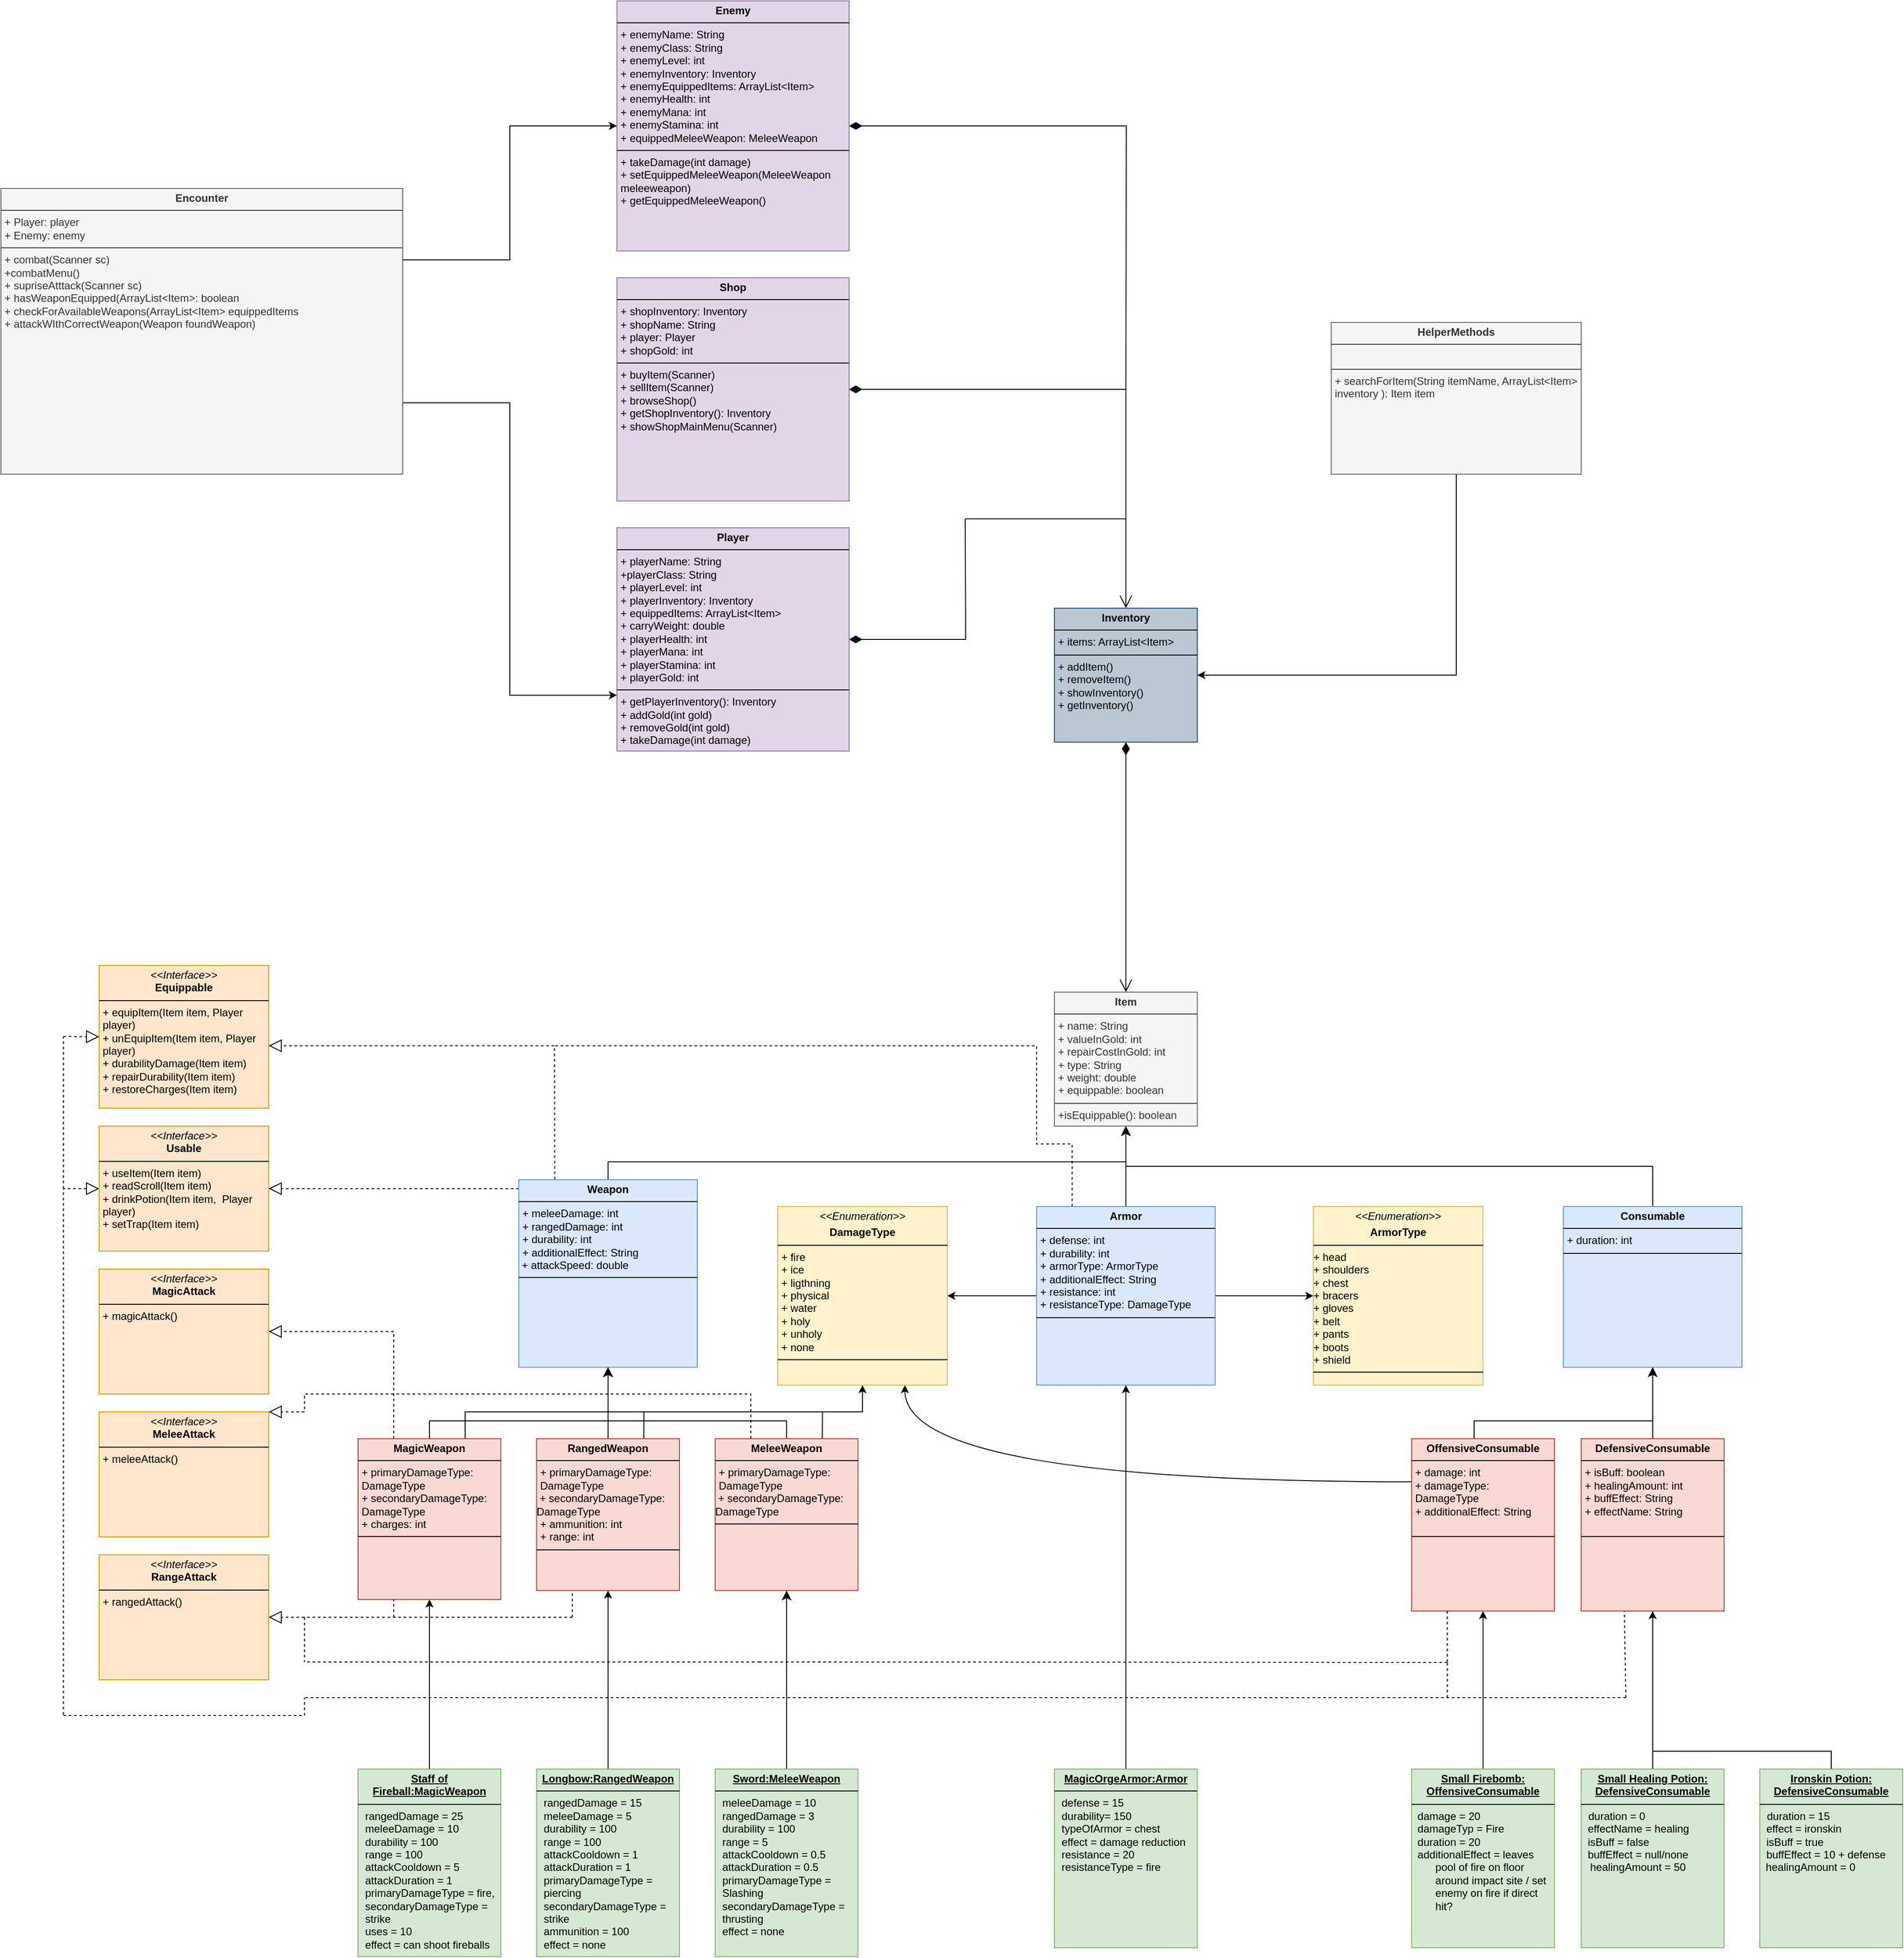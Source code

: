 <mxfile version="24.7.17" pages="3">
  <diagram id="C5RBs43oDa-KdzZeNtuy" name="Page-1">
    <mxGraphModel grid="1" page="1" gridSize="10" guides="1" tooltips="1" connect="1" arrows="1" fold="1" pageScale="1" pageWidth="1200" pageHeight="1920" background="none" math="0" shadow="0">
      <root>
        <mxCell id="WIyWlLk6GJQsqaUBKTNV-0" />
        <mxCell id="WIyWlLk6GJQsqaUBKTNV-1" parent="WIyWlLk6GJQsqaUBKTNV-0" />
        <mxCell id="ZxSSdS9vjzWYmpBio-rc-52" style="edgeStyle=orthogonalEdgeStyle;rounded=0;orthogonalLoop=1;jettySize=auto;html=1;dashed=1;endArrow=none;endFill=0;startArrow=block;startFill=0;targetPerimeterSpacing=12;exitX=0;exitY=0.5;exitDx=0;exitDy=0;sourcePerimeterSpacing=12;startSize=12;" edge="1" parent="WIyWlLk6GJQsqaUBKTNV-1" source="Sx7kOvUO-uXJ1ysUk7wB-0">
          <mxGeometry relative="1" as="geometry">
            <mxPoint x="-150" y="980" as="targetPoint" />
            <mxPoint x="-140" y="390" as="sourcePoint" />
            <Array as="points">
              <mxPoint x="-150" y="390" />
              <mxPoint x="-150" y="980" />
            </Array>
          </mxGeometry>
        </mxCell>
        <mxCell id="Sx7kOvUO-uXJ1ysUk7wB-0" value="&lt;p style=&quot;margin:0px;margin-top:4px;text-align:center;&quot;&gt;&lt;i&gt;&amp;lt;&amp;lt;Interface&amp;gt;&amp;gt;&lt;/i&gt;&lt;br&gt;&lt;b&gt;Usable&lt;/b&gt;&lt;/p&gt;&lt;hr size=&quot;1&quot; style=&quot;border-style:solid;&quot;&gt;&lt;p style=&quot;margin:0px;margin-left:4px;&quot;&gt;+ useItem(Item item)&lt;/p&gt;&lt;p style=&quot;margin:0px;margin-left:4px;&quot;&gt;+ readScroll(Item item)&lt;/p&gt;&lt;p style=&quot;margin:0px;margin-left:4px;&quot;&gt;+ drinkPotion(Item item,&amp;nbsp; Player player)&lt;/p&gt;&lt;p style=&quot;margin:0px;margin-left:4px;&quot;&gt;+ setTrap(Item item)&lt;br&gt;&lt;/p&gt;" style="verticalAlign=top;align=left;overflow=fill;html=1;whiteSpace=wrap;fillColor=#ffe6cc;strokeColor=#d79b00;" vertex="1" parent="WIyWlLk6GJQsqaUBKTNV-1">
          <mxGeometry x="-110" y="320" width="190" height="140" as="geometry" />
        </mxCell>
        <mxCell id="Sx7kOvUO-uXJ1ysUk7wB-1" value="&lt;p style=&quot;margin:0px;margin-top:4px;text-align:center;&quot;&gt;&lt;i&gt;&amp;lt;&amp;lt;Interface&amp;gt;&amp;gt;&lt;/i&gt;&lt;br&gt;&lt;b&gt;Equippable&lt;/b&gt;&lt;/p&gt;&lt;hr size=&quot;1&quot; style=&quot;border-style:solid;&quot;&gt;&lt;p style=&quot;margin:0px;margin-left:4px;&quot;&gt;+ equipItem(Item item, Player player)&lt;/p&gt;&lt;p style=&quot;margin:0px;margin-left:4px;&quot;&gt;+ unEquipItem(Item item, Player player)&lt;/p&gt;&lt;p style=&quot;margin:0px;margin-left:4px;&quot;&gt;+ durabilityDamage(Item item)&lt;/p&gt;&lt;p style=&quot;margin:0px;margin-left:4px;&quot;&gt;+ repairDurability(Item item)&lt;/p&gt;&lt;p style=&quot;margin:0px;margin-left:4px;&quot;&gt;+ restoreCharges(Item item)&lt;br&gt;&lt;/p&gt;" style="verticalAlign=top;align=left;overflow=fill;html=1;whiteSpace=wrap;fillColor=#ffe6cc;strokeColor=#d79b00;" vertex="1" parent="WIyWlLk6GJQsqaUBKTNV-1">
          <mxGeometry x="-110" y="140" width="190" height="160" as="geometry" />
        </mxCell>
        <mxCell id="Sx7kOvUO-uXJ1ysUk7wB-2" value="" style="endArrow=block;dashed=1;endFill=0;endSize=12;html=1;rounded=0;fontSize=12;curved=0;exitX=0.202;exitY=-0.001;exitDx=0;exitDy=0;entryX=1;entryY=0.5;entryDx=0;entryDy=0;exitPerimeter=0;" edge="1" parent="WIyWlLk6GJQsqaUBKTNV-1" source="dtgmiVgHp7BkcGutEOMQ-1">
          <mxGeometry width="160" relative="1" as="geometry">
            <mxPoint x="410" y="440" as="sourcePoint" />
            <mxPoint x="80" y="230" as="targetPoint" />
            <Array as="points">
              <mxPoint x="400" y="230" />
            </Array>
          </mxGeometry>
        </mxCell>
        <mxCell id="Sx7kOvUO-uXJ1ysUk7wB-6" style="edgeStyle=none;curved=1;rounded=0;orthogonalLoop=1;jettySize=auto;html=1;exitX=0.5;exitY=0;exitDx=0;exitDy=0;fontSize=12;startSize=8;endSize=8;entryX=0.5;entryY=1;entryDx=0;entryDy=0;" edge="1" parent="WIyWlLk6GJQsqaUBKTNV-1" source="FGidLAKSG-unzt75iR9U-12" target="ZxSSdS9vjzWYmpBio-rc-0">
          <mxGeometry relative="1" as="geometry">
            <mxPoint x="680" y="570" as="targetPoint" />
          </mxGeometry>
        </mxCell>
        <mxCell id="FGidLAKSG-unzt75iR9U-12" value="&lt;p style=&quot;margin:0px;margin-top:4px;text-align:center;text-decoration:underline;&quot;&gt;&lt;b&gt;Sword:MeleeWeapon&lt;/b&gt;&lt;/p&gt;&lt;hr size=&quot;1&quot; style=&quot;border-style:solid;&quot;&gt;&lt;p style=&quot;margin:0px;margin-left:8px;&quot;&gt;meleeDamage = 10&lt;/p&gt;&lt;p style=&quot;margin:0px;margin-left:8px;&quot;&gt;rangedDamage = 3&lt;br&gt;&lt;/p&gt;&lt;p style=&quot;margin:0px;margin-left:8px;&quot;&gt;durability = 100&lt;br&gt;range = 5&lt;br&gt;&lt;/p&gt;&lt;p style=&quot;margin:0px;margin-left:8px;&quot;&gt;attackCooldown = 0.5&lt;/p&gt;&lt;p style=&quot;margin:0px;margin-left:8px;&quot;&gt;attackDuration = 0.5&lt;/p&gt;&lt;p style=&quot;margin:0px;margin-left:8px;&quot;&gt;primaryDamageType = Slashing&lt;/p&gt;&lt;p style=&quot;margin:0px;margin-left:8px;&quot;&gt;secondaryDamageType = thrusting&lt;/p&gt;&lt;p style=&quot;margin:0px;margin-left:8px;&quot;&gt;effect = none&lt;br&gt;&lt;/p&gt;" style="verticalAlign=top;align=left;overflow=fill;html=1;whiteSpace=wrap;fillColor=#d5e8d4;strokeColor=#82b366;" vertex="1" parent="WIyWlLk6GJQsqaUBKTNV-1">
          <mxGeometry x="580" y="1040" width="160" height="210" as="geometry" />
        </mxCell>
        <mxCell id="dtgmiVgHp7BkcGutEOMQ-3" style="edgeStyle=orthogonalEdgeStyle;rounded=0;orthogonalLoop=1;jettySize=auto;html=1;entryX=0.5;entryY=1;entryDx=0;entryDy=0;" edge="1" parent="WIyWlLk6GJQsqaUBKTNV-1" source="FGidLAKSG-unzt75iR9U-13" target="FGidLAKSG-unzt75iR9U-35">
          <mxGeometry relative="1" as="geometry">
            <mxPoint x="860" y="570" as="targetPoint" />
          </mxGeometry>
        </mxCell>
        <mxCell id="FGidLAKSG-unzt75iR9U-13" value="&lt;p style=&quot;margin:0px;margin-top:4px;text-align:center;text-decoration:underline;&quot;&gt;&lt;b&gt;MagicOrgeArmor:Armor&lt;/b&gt;&lt;/p&gt;&lt;hr size=&quot;1&quot; style=&quot;border-style:solid;&quot;&gt;&lt;p style=&quot;margin:0px;margin-left:8px;&quot;&gt;defense = 15&lt;br&gt;durability= 150&lt;br&gt;typeOfArmor = chest&lt;/p&gt;&lt;p style=&quot;margin:0px;margin-left:8px;&quot;&gt;effect = damage reduction&lt;br&gt;&lt;/p&gt;&lt;p style=&quot;margin:0px;margin-left:8px;&quot;&gt;resistance = 20&lt;/p&gt;&lt;p style=&quot;margin:0px;margin-left:8px;&quot;&gt;resistanceType = fire&lt;br&gt;&lt;/p&gt;" style="verticalAlign=top;align=left;overflow=fill;html=1;whiteSpace=wrap;fillColor=#d5e8d4;strokeColor=#82b366;" vertex="1" parent="WIyWlLk6GJQsqaUBKTNV-1">
          <mxGeometry x="960" y="1040" width="160" height="200" as="geometry" />
        </mxCell>
        <mxCell id="Sx7kOvUO-uXJ1ysUk7wB-7" value="" style="endArrow=block;dashed=1;endFill=0;endSize=12;html=1;rounded=0;fontSize=12;curved=0;entryX=1;entryY=0.5;entryDx=0;entryDy=0;exitX=0.099;exitY=-0.001;exitDx=0;exitDy=0;exitPerimeter=0;" edge="1" parent="WIyWlLk6GJQsqaUBKTNV-1" source="dtgmiVgHp7BkcGutEOMQ-1" target="Sx7kOvUO-uXJ1ysUk7wB-0">
          <mxGeometry width="160" relative="1" as="geometry">
            <mxPoint x="560" y="540" as="sourcePoint" />
            <mxPoint x="1335" y="330" as="targetPoint" />
            <Array as="points">
              <mxPoint x="380" y="390" />
              <mxPoint x="120" y="390" />
            </Array>
          </mxGeometry>
        </mxCell>
        <mxCell id="FGidLAKSG-unzt75iR9U-28" style="edgeStyle=none;curved=0;rounded=0;orthogonalLoop=1;jettySize=auto;html=1;entryX=0.5;entryY=1;entryDx=0;entryDy=0;fontSize=12;startSize=8;endSize=8;exitX=0.5;exitY=0;exitDx=0;exitDy=0;" edge="1" parent="WIyWlLk6GJQsqaUBKTNV-1" source="dtgmiVgHp7BkcGutEOMQ-1" target="FGidLAKSG-unzt75iR9U-36">
          <mxGeometry relative="1" as="geometry">
            <Array as="points">
              <mxPoint x="460" y="360" />
              <mxPoint x="650" y="360" />
              <mxPoint x="1040" y="360" />
            </Array>
          </mxGeometry>
        </mxCell>
        <mxCell id="dtgmiVgHp7BkcGutEOMQ-1" value="&lt;p style=&quot;margin:0px;margin-top:4px;text-align:center;&quot;&gt;&lt;b&gt;Weapon&lt;/b&gt;&lt;br&gt;&lt;/p&gt;&lt;hr size=&quot;1&quot; style=&quot;border-style:solid;&quot;&gt;&lt;p style=&quot;margin:0px;margin-left:4px;&quot;&gt;+ meleeDamage: int&lt;/p&gt;&lt;p style=&quot;margin:0px;margin-left:4px;&quot;&gt;+ rangedDamage: int&lt;br&gt;&lt;/p&gt;&lt;p style=&quot;margin:0px;margin-left:4px;&quot;&gt;+ durability: int&lt;/p&gt;&lt;p style=&quot;margin:0px;margin-left:4px;&quot;&gt;+ additionalEffect: String&lt;/p&gt;&amp;nbsp;+ attackSpeed: double&lt;br&gt;&lt;hr size=&quot;1&quot; style=&quot;border-style:solid;&quot;&gt;&lt;br&gt;&lt;p style=&quot;margin:0px;margin-left:4px;&quot;&gt;&lt;/p&gt;" style="verticalAlign=top;align=left;overflow=fill;html=1;whiteSpace=wrap;fillColor=#dae8fc;strokeColor=#6c8ebf;" vertex="1" parent="WIyWlLk6GJQsqaUBKTNV-1">
          <mxGeometry x="360" y="380" width="200" height="210" as="geometry" />
        </mxCell>
        <mxCell id="FGidLAKSG-unzt75iR9U-27" style="edgeStyle=none;curved=1;rounded=0;orthogonalLoop=1;jettySize=auto;html=1;entryX=0.5;entryY=1;entryDx=0;entryDy=0;fontSize=12;startSize=8;endSize=8;exitX=0.5;exitY=0;exitDx=0;exitDy=0;" edge="1" parent="WIyWlLk6GJQsqaUBKTNV-1" source="FGidLAKSG-unzt75iR9U-35" target="FGidLAKSG-unzt75iR9U-36">
          <mxGeometry relative="1" as="geometry" />
        </mxCell>
        <mxCell id="FGidLAKSG-unzt75iR9U-32" value="" style="endArrow=diamondThin;endFill=1;endSize=12;html=1;rounded=0;fontSize=12;curved=1;exitX=0.5;exitY=0;exitDx=0;exitDy=0;entryX=0.5;entryY=1;entryDx=0;entryDy=0;startArrow=open;startFill=0;targetPerimeterSpacing=12;sourcePerimeterSpacing=12;startSize=12;" edge="1" parent="WIyWlLk6GJQsqaUBKTNV-1" source="FGidLAKSG-unzt75iR9U-36" target="FGidLAKSG-unzt75iR9U-37">
          <mxGeometry width="160" relative="1" as="geometry">
            <mxPoint x="790" y="60" as="sourcePoint" />
            <mxPoint x="950" y="60" as="targetPoint" />
          </mxGeometry>
        </mxCell>
        <mxCell id="Qqys8LDE8rtqJjICt086-7" style="edgeStyle=orthogonalEdgeStyle;rounded=0;orthogonalLoop=1;jettySize=auto;html=1;exitX=0.199;exitY=0;exitDx=0;exitDy=0;fontSize=12;startSize=8;endSize=12;dashed=1;endArrow=none;endFill=0;exitPerimeter=0;" edge="1" parent="WIyWlLk6GJQsqaUBKTNV-1" source="FGidLAKSG-unzt75iR9U-35">
          <mxGeometry relative="1" as="geometry">
            <mxPoint x="770" y="442.51" as="sourcePoint" />
            <mxPoint x="400" y="230" as="targetPoint" />
            <Array as="points">
              <mxPoint x="980" y="340" />
              <mxPoint x="940" y="340" />
              <mxPoint x="940" y="230" />
            </Array>
          </mxGeometry>
        </mxCell>
        <mxCell id="PbiZN0wwMu_PbPHcbVCY-2" style="edgeStyle=orthogonalEdgeStyle;rounded=0;orthogonalLoop=1;jettySize=auto;html=1;exitX=1;exitY=0.5;exitDx=0;exitDy=0;entryX=0;entryY=0.5;entryDx=0;entryDy=0;startArrow=none;startFill=0;endArrow=classic;endFill=1;" edge="1" parent="WIyWlLk6GJQsqaUBKTNV-1" source="FGidLAKSG-unzt75iR9U-35" target="PbiZN0wwMu_PbPHcbVCY-0">
          <mxGeometry relative="1" as="geometry" />
        </mxCell>
        <mxCell id="GEkZSnK6lQDdPC0aLViu-4" style="edgeStyle=orthogonalEdgeStyle;rounded=0;orthogonalLoop=1;jettySize=auto;html=1;exitX=0;exitY=0.5;exitDx=0;exitDy=0;entryX=1;entryY=0.5;entryDx=0;entryDy=0;startArrow=none;startFill=0;endArrow=classic;endFill=1;" edge="1" parent="WIyWlLk6GJQsqaUBKTNV-1" source="FGidLAKSG-unzt75iR9U-35" target="qUXlTmbdl16l8OOYTqxy-8">
          <mxGeometry relative="1" as="geometry" />
        </mxCell>
        <mxCell id="FGidLAKSG-unzt75iR9U-35" value="&lt;p style=&quot;margin:0px;margin-top:4px;text-align:center;&quot;&gt;&lt;b&gt;Armor&lt;/b&gt;&lt;/p&gt;&lt;hr size=&quot;1&quot; style=&quot;border-style:solid;&quot;&gt;&lt;p style=&quot;margin:0px;margin-left:4px;&quot;&gt;+ defense: int&lt;/p&gt;&lt;p style=&quot;margin:0px;margin-left:4px;&quot;&gt;+ durability: int&lt;/p&gt;&lt;p style=&quot;margin:0px;margin-left:4px;&quot;&gt;+ armorType: ArmorType&lt;br&gt;&lt;/p&gt;&lt;p style=&quot;margin:0px;margin-left:4px;&quot;&gt;+&amp;nbsp;additionalEffect: String&lt;br&gt;&lt;/p&gt;&lt;p style=&quot;margin:0px;margin-left:4px;&quot;&gt;+ resistance: int&lt;/p&gt;&lt;p style=&quot;margin:0px;margin-left:4px;&quot;&gt;+ resistanceType: DamageType&lt;br&gt;&lt;/p&gt;&lt;hr size=&quot;1&quot; style=&quot;border-style:solid;&quot;&gt;&lt;br&gt;&lt;p style=&quot;margin:0px;margin-left:4px;&quot;&gt;&lt;/p&gt;" style="verticalAlign=top;align=left;overflow=fill;html=1;whiteSpace=wrap;fillColor=#dae8fc;strokeColor=#6c8ebf;" vertex="1" parent="WIyWlLk6GJQsqaUBKTNV-1">
          <mxGeometry x="940" y="410" width="200" height="200" as="geometry" />
        </mxCell>
        <mxCell id="GEkZSnK6lQDdPC0aLViu-0" style="edgeStyle=orthogonalEdgeStyle;rounded=0;orthogonalLoop=1;jettySize=auto;html=1;exitX=0.5;exitY=0;exitDx=0;exitDy=0;" edge="1" parent="WIyWlLk6GJQsqaUBKTNV-1" source="Sx7kOvUO-uXJ1ysUk7wB-8" target="FGidLAKSG-unzt75iR9U-36">
          <mxGeometry relative="1" as="geometry" />
        </mxCell>
        <mxCell id="Sx7kOvUO-uXJ1ysUk7wB-8" value="&lt;p style=&quot;margin:0px;margin-top:4px;text-align:center;&quot;&gt;&lt;b&gt;Consumable&lt;/b&gt;&lt;/p&gt;&lt;hr size=&quot;1&quot; style=&quot;border-style:solid;&quot;&gt;&lt;p style=&quot;margin:0px;margin-left:4px;&quot;&gt;&lt;span style=&quot;background-color: initial;&quot;&gt;+ duration: int&lt;/span&gt;&lt;/p&gt;&lt;hr size=&quot;1&quot; style=&quot;border-style:solid;&quot;&gt;&lt;p style=&quot;margin:0px;margin-left:4px;&quot;&gt;&lt;br&gt;&lt;/p&gt;" style="verticalAlign=top;align=left;overflow=fill;html=1;whiteSpace=wrap;fillColor=#dae8fc;strokeColor=#6c8ebf;" vertex="1" parent="WIyWlLk6GJQsqaUBKTNV-1">
          <mxGeometry x="1530" y="410" width="200" height="180" as="geometry" />
        </mxCell>
        <mxCell id="FGidLAKSG-unzt75iR9U-36" value="&lt;p style=&quot;margin:0px;margin-top:4px;text-align:center;&quot;&gt;&lt;b&gt;Item&lt;/b&gt;&lt;/p&gt;&lt;hr size=&quot;1&quot; style=&quot;border-style:solid;&quot;&gt;&lt;p style=&quot;margin:0px;margin-left:4px;&quot;&gt;+ name: String&lt;/p&gt;&lt;p style=&quot;margin:0px;margin-left:4px;&quot;&gt;+ valueInGold: int&lt;/p&gt;&lt;p style=&quot;margin:0px;margin-left:4px;&quot;&gt;+ repairCostInGold: int&lt;/p&gt;&lt;p style=&quot;margin:0px;margin-left:4px;&quot;&gt;+ type: String&lt;/p&gt;&lt;p style=&quot;margin:0px;margin-left:4px;&quot;&gt;+ weight: double&lt;/p&gt;&lt;p style=&quot;margin:0px;margin-left:4px;&quot;&gt;+ equippable: boolean&lt;br&gt;&lt;/p&gt;&lt;hr size=&quot;1&quot; style=&quot;border-style:solid;&quot;&gt;&lt;p style=&quot;margin:0px;margin-left:4px;&quot;&gt;+isEquippable(): boolean&lt;br&gt;&lt;/p&gt;" style="verticalAlign=top;align=left;overflow=fill;html=1;whiteSpace=wrap;fillColor=#f5f5f5;fontColor=#333333;strokeColor=#666666;" vertex="1" parent="WIyWlLk6GJQsqaUBKTNV-1">
          <mxGeometry x="960" y="170" width="160" height="150" as="geometry" />
        </mxCell>
        <mxCell id="FGidLAKSG-unzt75iR9U-37" value="&lt;p style=&quot;margin:0px;margin-top:4px;text-align:center;&quot;&gt;&lt;b&gt;Inventory&lt;/b&gt;&lt;/p&gt;&lt;hr size=&quot;1&quot; style=&quot;border-style:solid;&quot;&gt;&lt;p style=&quot;margin:0px;margin-left:4px;&quot;&gt;+ items: ArrayList&amp;lt;Item&amp;gt;&lt;/p&gt;&lt;hr size=&quot;1&quot; style=&quot;border-style:solid;&quot;&gt;&lt;p style=&quot;margin:0px;margin-left:4px;&quot;&gt;+ addItem()&lt;/p&gt;&lt;p style=&quot;margin:0px;margin-left:4px;&quot;&gt;+ removeItem()&lt;/p&gt;&lt;p style=&quot;margin:0px;margin-left:4px;&quot;&gt;+ showInventory()&lt;/p&gt;&lt;p style=&quot;margin:0px;margin-left:4px;&quot;&gt;+ getInventory()&lt;br&gt;&lt;/p&gt;" style="verticalAlign=top;align=left;overflow=fill;html=1;whiteSpace=wrap;fillColor=#bac8d3;strokeColor=#23445d;" vertex="1" parent="WIyWlLk6GJQsqaUBKTNV-1">
          <mxGeometry x="960" y="-260" width="160" height="150" as="geometry" />
        </mxCell>
        <mxCell id="Dx9HevOvdboC78mc80FS-0" style="edgeStyle=none;curved=0;rounded=0;orthogonalLoop=1;jettySize=auto;html=1;entryX=0.5;entryY=1;entryDx=0;entryDy=0;fontSize=12;startSize=8;endSize=8;endArrow=classic;endFill=0;" edge="1" parent="WIyWlLk6GJQsqaUBKTNV-1" source="ZxSSdS9vjzWYmpBio-rc-0" target="dtgmiVgHp7BkcGutEOMQ-1">
          <mxGeometry relative="1" as="geometry">
            <Array as="points">
              <mxPoint x="660" y="650" />
              <mxPoint x="460" y="650" />
            </Array>
          </mxGeometry>
        </mxCell>
        <mxCell id="qUXlTmbdl16l8OOYTqxy-12" style="edgeStyle=orthogonalEdgeStyle;rounded=0;orthogonalLoop=1;jettySize=auto;html=1;exitX=0.75;exitY=0;exitDx=0;exitDy=0;endArrow=none;endFill=0;" edge="1" parent="WIyWlLk6GJQsqaUBKTNV-1" source="ZxSSdS9vjzWYmpBio-rc-0">
          <mxGeometry relative="1" as="geometry">
            <mxPoint x="700.222" y="640" as="targetPoint" />
          </mxGeometry>
        </mxCell>
        <mxCell id="GEkZSnK6lQDdPC0aLViu-10" style="edgeStyle=orthogonalEdgeStyle;rounded=0;orthogonalLoop=1;jettySize=auto;html=1;exitX=0.25;exitY=0;exitDx=0;exitDy=0;entryX=1;entryY=0;entryDx=0;entryDy=0;dashed=1;endSize=12;endArrow=block;endFill=0;" edge="1" parent="WIyWlLk6GJQsqaUBKTNV-1" source="ZxSSdS9vjzWYmpBio-rc-0" target="Qqys8LDE8rtqJjICt086-4">
          <mxGeometry relative="1" as="geometry">
            <Array as="points">
              <mxPoint x="620" y="620" />
              <mxPoint x="120" y="620" />
              <mxPoint x="120" y="640" />
            </Array>
          </mxGeometry>
        </mxCell>
        <mxCell id="ZxSSdS9vjzWYmpBio-rc-0" value="&lt;p style=&quot;margin:0px;margin-top:4px;text-align:center;&quot;&gt;&lt;b&gt;MeleeWeapon&lt;/b&gt;&lt;br&gt;&lt;/p&gt;&lt;hr size=&quot;1&quot; style=&quot;border-style:solid;&quot;&gt;&lt;p style=&quot;margin:0px;margin-left:4px;&quot;&gt;+ primaryDamageType: DamageType&lt;/p&gt;&amp;nbsp;+ secondaryDamageType: DamageType&lt;hr size=&quot;1&quot; style=&quot;border-style:solid;&quot;&gt;&lt;br&gt;&lt;p style=&quot;margin:0px;margin-left:4px;&quot;&gt;&lt;/p&gt;" style="verticalAlign=top;align=left;overflow=fill;html=1;whiteSpace=wrap;fillColor=#fad9d5;strokeColor=#ae4132;" vertex="1" parent="WIyWlLk6GJQsqaUBKTNV-1">
          <mxGeometry x="580" y="670" width="160" height="170" as="geometry" />
        </mxCell>
        <mxCell id="Dx9HevOvdboC78mc80FS-1" style="edgeStyle=none;curved=0;rounded=0;orthogonalLoop=1;jettySize=auto;html=1;entryX=0.5;entryY=1;entryDx=0;entryDy=0;fontSize=12;startSize=8;endSize=8;" edge="1" parent="WIyWlLk6GJQsqaUBKTNV-1" source="4cN-QuMio8Kw2daIi77m-0" target="dtgmiVgHp7BkcGutEOMQ-1">
          <mxGeometry relative="1" as="geometry">
            <Array as="points" />
          </mxGeometry>
        </mxCell>
        <mxCell id="qUXlTmbdl16l8OOYTqxy-11" style="edgeStyle=orthogonalEdgeStyle;rounded=0;orthogonalLoop=1;jettySize=auto;html=1;exitX=0.75;exitY=0;exitDx=0;exitDy=0;endArrow=none;endFill=0;" edge="1" parent="WIyWlLk6GJQsqaUBKTNV-1" source="4cN-QuMio8Kw2daIi77m-0">
          <mxGeometry relative="1" as="geometry">
            <mxPoint x="500.222" y="640" as="targetPoint" />
          </mxGeometry>
        </mxCell>
        <mxCell id="4cN-QuMio8Kw2daIi77m-0" value="&lt;p style=&quot;margin:0px;margin-top:4px;text-align:center;&quot;&gt;&lt;b&gt;RangedWeapon&lt;/b&gt;&lt;br&gt;&lt;/p&gt;&lt;hr size=&quot;1&quot; style=&quot;border-style:solid;&quot;&gt;&lt;p style=&quot;margin:0px;margin-left:4px;&quot;&gt;+ primaryDamageType: DamageType&lt;/p&gt;&amp;nbsp;+ secondaryDamageType: DamageType&lt;p style=&quot;margin:0px;margin-left:4px;&quot;&gt;&lt;/p&gt;&lt;p style=&quot;margin:0px;margin-left:4px;&quot;&gt;+ ammunition: int&lt;/p&gt;&lt;p style=&quot;margin:0px;margin-left:4px;&quot;&gt;+ range: int&lt;br&gt;&lt;/p&gt;&lt;hr size=&quot;1&quot; style=&quot;border-style:solid;&quot;&gt;&lt;br&gt;&lt;p style=&quot;margin:0px;margin-left:4px;&quot;&gt;&lt;/p&gt;" style="verticalAlign=top;align=left;overflow=fill;html=1;whiteSpace=wrap;fillColor=#fad9d5;strokeColor=#ae4132;" vertex="1" parent="WIyWlLk6GJQsqaUBKTNV-1">
          <mxGeometry x="380" y="670" width="160" height="170" as="geometry" />
        </mxCell>
        <mxCell id="Dx9HevOvdboC78mc80FS-2" style="edgeStyle=none;curved=0;rounded=0;orthogonalLoop=1;jettySize=auto;html=1;entryX=0.5;entryY=1;entryDx=0;entryDy=0;fontSize=12;startSize=8;endSize=6;" edge="1" parent="WIyWlLk6GJQsqaUBKTNV-1" source="ZxSSdS9vjzWYmpBio-rc-1" target="dtgmiVgHp7BkcGutEOMQ-1">
          <mxGeometry relative="1" as="geometry">
            <Array as="points">
              <mxPoint x="260" y="650" />
              <mxPoint x="460" y="650" />
            </Array>
          </mxGeometry>
        </mxCell>
        <mxCell id="qUXlTmbdl16l8OOYTqxy-10" style="edgeStyle=orthogonalEdgeStyle;rounded=0;orthogonalLoop=1;jettySize=auto;html=1;exitX=0.75;exitY=0;exitDx=0;exitDy=0;" edge="1" parent="WIyWlLk6GJQsqaUBKTNV-1" source="ZxSSdS9vjzWYmpBio-rc-1" target="qUXlTmbdl16l8OOYTqxy-8">
          <mxGeometry relative="1" as="geometry" />
        </mxCell>
        <mxCell id="GEkZSnK6lQDdPC0aLViu-8" style="edgeStyle=orthogonalEdgeStyle;rounded=0;orthogonalLoop=1;jettySize=auto;html=1;exitX=0.25;exitY=0;exitDx=0;exitDy=0;entryX=1;entryY=0.5;entryDx=0;entryDy=0;endArrow=block;endFill=0;endSize=12;dashed=1;" edge="1" parent="WIyWlLk6GJQsqaUBKTNV-1" source="ZxSSdS9vjzWYmpBio-rc-1" target="Qqys8LDE8rtqJjICt086-3">
          <mxGeometry relative="1" as="geometry" />
        </mxCell>
        <mxCell id="ZxSSdS9vjzWYmpBio-rc-1" value="&lt;p style=&quot;margin:0px;margin-top:4px;text-align:center;&quot;&gt;&lt;b&gt;MagicWeapon&lt;/b&gt;&lt;/p&gt;&lt;hr size=&quot;1&quot; style=&quot;border-style:solid;&quot;&gt;&lt;p style=&quot;margin:0px;margin-left:4px;&quot;&gt;+ primaryDamageType: DamageType&lt;/p&gt;&lt;p style=&quot;margin:0px;margin-left:4px;&quot;&gt;+ secondaryDamageType: DamageType&lt;/p&gt;&lt;p style=&quot;margin:0px;margin-left:4px;&quot;&gt;+ charges: int&lt;br&gt;&lt;/p&gt;&lt;hr size=&quot;1&quot; style=&quot;border-style:solid;&quot;&gt;" style="verticalAlign=top;align=left;overflow=fill;html=1;whiteSpace=wrap;fillColor=#fad9d5;strokeColor=#ae4132;" vertex="1" parent="WIyWlLk6GJQsqaUBKTNV-1">
          <mxGeometry x="180" y="670" width="160" height="180" as="geometry" />
        </mxCell>
        <mxCell id="ZxSSdS9vjzWYmpBio-rc-4" style="edgeStyle=orthogonalEdgeStyle;rounded=0;orthogonalLoop=1;jettySize=auto;html=1;exitX=0.5;exitY=0;exitDx=0;exitDy=0;entryX=0.5;entryY=1;entryDx=0;entryDy=0;" edge="1" parent="WIyWlLk6GJQsqaUBKTNV-1" source="ZxSSdS9vjzWYmpBio-rc-2" target="4cN-QuMio8Kw2daIi77m-0">
          <mxGeometry relative="1" as="geometry" />
        </mxCell>
        <mxCell id="ZxSSdS9vjzWYmpBio-rc-2" value="&lt;p style=&quot;margin:0px;margin-top:4px;text-align:center;text-decoration:underline;&quot;&gt;&lt;b&gt;Longbow:RangedWeapon&lt;/b&gt;&lt;/p&gt;&lt;hr size=&quot;1&quot; style=&quot;border-style:solid;&quot;&gt;&lt;p style=&quot;margin:0px;margin-left:8px;&quot;&gt;rangedDamage = 15&lt;/p&gt;&lt;p style=&quot;margin:0px;margin-left:8px;&quot;&gt;meleeDamage = 5&lt;br&gt;&lt;/p&gt;&lt;p style=&quot;margin:0px;margin-left:8px;&quot;&gt;durability = 100&lt;br&gt;range = 100&lt;/p&gt;&lt;p style=&quot;margin:0px;margin-left:8px;&quot;&gt;attackCooldown = 1&lt;/p&gt;&lt;p style=&quot;margin:0px;margin-left:8px;&quot;&gt;attackDuration = 1&lt;/p&gt;&lt;p style=&quot;margin:0px;margin-left:8px;&quot;&gt;primaryDamageType = piercing&lt;/p&gt;&lt;p style=&quot;margin:0px;margin-left:8px;&quot;&gt;secondaryDamageType = strike&lt;br&gt;&lt;/p&gt;&lt;p style=&quot;margin:0px;margin-left:8px;&quot;&gt;ammunition = 100&lt;/p&gt;&lt;p style=&quot;margin:0px;margin-left:8px;&quot;&gt;effect = none&lt;br&gt;&lt;/p&gt;" style="verticalAlign=top;align=left;overflow=fill;html=1;whiteSpace=wrap;fillColor=#d5e8d4;strokeColor=#82b366;" vertex="1" parent="WIyWlLk6GJQsqaUBKTNV-1">
          <mxGeometry x="380" y="1040" width="160" height="210" as="geometry" />
        </mxCell>
        <mxCell id="ZxSSdS9vjzWYmpBio-rc-6" style="edgeStyle=orthogonalEdgeStyle;rounded=0;orthogonalLoop=1;jettySize=auto;html=1;exitX=0.5;exitY=0;exitDx=0;exitDy=0;entryX=0.5;entryY=1;entryDx=0;entryDy=0;" edge="1" parent="WIyWlLk6GJQsqaUBKTNV-1" source="ZxSSdS9vjzWYmpBio-rc-3" target="ZxSSdS9vjzWYmpBio-rc-1">
          <mxGeometry relative="1" as="geometry">
            <mxPoint x="230" y="850" as="targetPoint" />
          </mxGeometry>
        </mxCell>
        <mxCell id="ZxSSdS9vjzWYmpBio-rc-3" value="&lt;p style=&quot;margin:0px;margin-top:4px;text-align:center;text-decoration:underline;&quot;&gt;&lt;b&gt;Staff of Fireball:MagicWeapon&lt;/b&gt;&lt;/p&gt;&lt;hr size=&quot;1&quot; style=&quot;border-style:solid;&quot;&gt;&lt;p style=&quot;margin:0px;margin-left:8px;&quot;&gt;rangedDamage = 25&lt;/p&gt;&lt;p style=&quot;margin:0px;margin-left:8px;&quot;&gt;meleeDamage = 10&lt;br&gt;&lt;/p&gt;&lt;p style=&quot;margin:0px;margin-left:8px;&quot;&gt;durability = 100&lt;/p&gt;&lt;p style=&quot;margin:0px;margin-left:8px;&quot;&gt;range = 100&lt;/p&gt;&lt;p style=&quot;margin:0px;margin-left:8px;&quot;&gt;attackCooldown = 5&lt;/p&gt;&lt;p style=&quot;margin:0px;margin-left:8px;&quot;&gt;attackDuration = 1&lt;/p&gt;&lt;p style=&quot;margin:0px;margin-left:8px;&quot;&gt;primaryDamageType = fire, secondaryDamageType = strike&lt;/p&gt;&lt;p style=&quot;margin:0px;margin-left:8px;&quot;&gt;uses = 10&lt;/p&gt;&lt;p style=&quot;margin:0px;margin-left:8px;&quot;&gt;effect = can shoot fireballs&lt;br&gt;&lt;/p&gt;&lt;p style=&quot;margin:0px;margin-left:8px;&quot;&gt;&lt;br&gt;&lt;/p&gt;" style="verticalAlign=top;align=left;overflow=fill;html=1;whiteSpace=wrap;fillColor=#d5e8d4;strokeColor=#82b366;" vertex="1" parent="WIyWlLk6GJQsqaUBKTNV-1">
          <mxGeometry x="180" y="1040" width="160" height="210" as="geometry" />
        </mxCell>
        <mxCell id="ZxSSdS9vjzWYmpBio-rc-15" style="edgeStyle=orthogonalEdgeStyle;rounded=0;orthogonalLoop=1;jettySize=auto;html=1;exitX=0.5;exitY=0;exitDx=0;exitDy=0;entryX=0.5;entryY=1;entryDx=0;entryDy=0;" edge="1" parent="WIyWlLk6GJQsqaUBKTNV-1" target="Sx7kOvUO-uXJ1ysUk7wB-8">
          <mxGeometry relative="1" as="geometry">
            <Array as="points">
              <mxPoint x="1430" y="650" />
              <mxPoint x="1630" y="650" />
            </Array>
            <mxPoint x="1430" y="670.0" as="sourcePoint" />
          </mxGeometry>
        </mxCell>
        <mxCell id="GEkZSnK6lQDdPC0aLViu-13" style="edgeStyle=orthogonalEdgeStyle;rounded=0;orthogonalLoop=1;jettySize=auto;html=1;exitX=0;exitY=0.25;exitDx=0;exitDy=0;entryX=0.75;entryY=1;entryDx=0;entryDy=0;flowAnimation=0;curved=1;" edge="1" parent="WIyWlLk6GJQsqaUBKTNV-1" source="ZxSSdS9vjzWYmpBio-rc-8" target="qUXlTmbdl16l8OOYTqxy-8">
          <mxGeometry relative="1" as="geometry" />
        </mxCell>
        <mxCell id="ZxSSdS9vjzWYmpBio-rc-8" value="&lt;p style=&quot;margin:0px;margin-top:4px;text-align:center;&quot;&gt;&lt;b&gt;OffensiveConsumable&lt;/b&gt;&lt;br&gt;&lt;/p&gt;&lt;hr size=&quot;1&quot; style=&quot;border-style:solid;&quot;&gt;&lt;p style=&quot;margin:0px;margin-left:4px;&quot;&gt;+ damage: int&lt;/p&gt;&lt;p style=&quot;margin:0px;margin-left:4px;&quot;&gt;+ damageType: DamageType&lt;/p&gt;&lt;p style=&quot;margin:0px;margin-left:4px;&quot;&gt;+ additionalEffect: String&lt;br&gt;&lt;/p&gt;&lt;p style=&quot;margin:0px;margin-left:4px;&quot;&gt;&lt;br&gt;&lt;/p&gt;&lt;hr size=&quot;1&quot; style=&quot;border-style:solid;&quot;&gt;&lt;br&gt;&lt;p style=&quot;margin:0px;margin-left:4px;&quot;&gt;&lt;br&gt;&lt;/p&gt;" style="verticalAlign=top;align=left;overflow=fill;html=1;whiteSpace=wrap;fillColor=#fad9d5;strokeColor=#ae4132;" vertex="1" parent="WIyWlLk6GJQsqaUBKTNV-1">
          <mxGeometry x="1360" y="670" width="160" height="193" as="geometry" />
        </mxCell>
        <mxCell id="Qqys8LDE8rtqJjICt086-1" style="edgeStyle=none;curved=0;rounded=0;orthogonalLoop=1;jettySize=auto;html=1;fontSize=12;startSize=8;endSize=8;exitX=0.5;exitY=0;exitDx=0;exitDy=0;" edge="1" parent="WIyWlLk6GJQsqaUBKTNV-1" source="ZxSSdS9vjzWYmpBio-rc-9">
          <mxGeometry relative="1" as="geometry">
            <mxPoint x="1630" y="590" as="targetPoint" />
            <Array as="points">
              <mxPoint x="1630" y="650" />
            </Array>
          </mxGeometry>
        </mxCell>
        <mxCell id="ZxSSdS9vjzWYmpBio-rc-9" value="&lt;p style=&quot;margin:0px;margin-top:4px;text-align:center;&quot;&gt;&lt;b&gt;DefensiveConsumable&lt;/b&gt;&lt;/p&gt;&lt;hr size=&quot;1&quot; style=&quot;border-style:solid;&quot;&gt;&lt;p style=&quot;margin:0px;margin-left:4px;&quot;&gt;+ isBuff: boolean&lt;/p&gt;&lt;p style=&quot;margin:0px;margin-left:4px;&quot;&gt;+ healingAmount: int&lt;/p&gt;&lt;p style=&quot;margin:0px;margin-left:4px;&quot;&gt;+ buffEffect: String&lt;/p&gt;&lt;p style=&quot;margin:0px;margin-left:4px;&quot;&gt;+ effectName: String&lt;br&gt;&lt;/p&gt;&lt;p style=&quot;margin:0px;margin-left:4px;&quot;&gt;&lt;br&gt;&lt;/p&gt;&lt;hr size=&quot;1&quot; style=&quot;border-style:solid;&quot;&gt;" style="verticalAlign=top;align=left;overflow=fill;html=1;whiteSpace=wrap;fillColor=#fad9d5;strokeColor=#ae4132;" vertex="1" parent="WIyWlLk6GJQsqaUBKTNV-1">
          <mxGeometry x="1550" y="670" width="160" height="193" as="geometry" />
        </mxCell>
        <mxCell id="4cN-QuMio8Kw2daIi77m-7" value="" style="edgeStyle=orthogonalEdgeStyle;rounded=0;orthogonalLoop=1;jettySize=auto;html=1;" edge="1" parent="WIyWlLk6GJQsqaUBKTNV-1" source="ZxSSdS9vjzWYmpBio-rc-19" target="ZxSSdS9vjzWYmpBio-rc-8">
          <mxGeometry relative="1" as="geometry" />
        </mxCell>
        <mxCell id="ZxSSdS9vjzWYmpBio-rc-19" value="&lt;p style=&quot;margin:0px;margin-top:4px;text-align:center;text-decoration:underline;&quot;&gt;&lt;b&gt;Small Firebomb: OffensiveConsumable&lt;/b&gt;&lt;/p&gt;&lt;hr size=&quot;1&quot; style=&quot;border-style:solid;&quot;&gt;&lt;div&gt;&amp;nbsp; damage = 20&lt;/div&gt;&lt;div&gt;&amp;nbsp; damageTyp = Fire&lt;/div&gt;&lt;div&gt;&amp;nbsp; duration = 20&lt;/div&gt;&amp;nbsp; additionalEffect = leaves &lt;span style=&quot;white-space: pre;&quot;&gt;&#x9;&lt;/span&gt;pool of fire on floor &lt;span style=&quot;white-space: pre;&quot;&gt;&#x9;&lt;/span&gt;around impact site / set &lt;span style=&quot;white-space: pre;&quot;&gt;&#x9;&lt;/span&gt;enemy on fire if direct &lt;span style=&quot;white-space: pre;&quot;&gt;&#x9;&lt;/span&gt;hit?" style="verticalAlign=top;align=left;overflow=fill;html=1;whiteSpace=wrap;fillColor=#d5e8d4;strokeColor=#82b366;" vertex="1" parent="WIyWlLk6GJQsqaUBKTNV-1">
          <mxGeometry x="1360" y="1040" width="160" height="200" as="geometry" />
        </mxCell>
        <mxCell id="Qqys8LDE8rtqJjICt086-13" style="edgeStyle=none;curved=1;rounded=0;orthogonalLoop=1;jettySize=auto;html=1;exitX=0.5;exitY=0;exitDx=0;exitDy=0;fontSize=12;startSize=8;endSize=8;endArrow=none;endFill=0;" edge="1" parent="WIyWlLk6GJQsqaUBKTNV-1" source="ZxSSdS9vjzWYmpBio-rc-21">
          <mxGeometry relative="1" as="geometry">
            <mxPoint x="1630" y="939.333" as="targetPoint" />
          </mxGeometry>
        </mxCell>
        <mxCell id="ZxSSdS9vjzWYmpBio-rc-21" value="&lt;p style=&quot;margin:0px;margin-top:4px;text-align:center;text-decoration:underline;&quot;&gt;&lt;b&gt;Small Healing Potion: DefensiveConsumable&lt;/b&gt;&lt;/p&gt;&lt;hr size=&quot;1&quot; style=&quot;border-style:solid;&quot;&gt;&lt;p style=&quot;margin:0px;margin-left:8px;&quot;&gt;duration = 0&lt;/p&gt;&lt;p style=&quot;margin:0px;margin-left:4px;&quot;&gt;&amp;nbsp;effectName = healing&lt;/p&gt;&lt;p style=&quot;margin:0px;margin-left:4px;&quot;&gt;&amp;nbsp;isBuff = false&lt;/p&gt;&lt;p style=&quot;margin:0px;margin-left:4px;&quot;&gt;&amp;nbsp;buffEffect = null/none&lt;/p&gt;&amp;nbsp; &amp;nbsp;healingAmount = 50" style="verticalAlign=top;align=left;overflow=fill;html=1;whiteSpace=wrap;fillColor=#d5e8d4;strokeColor=#82b366;" vertex="1" parent="WIyWlLk6GJQsqaUBKTNV-1">
          <mxGeometry x="1550" y="1040" width="160" height="200" as="geometry" />
        </mxCell>
        <mxCell id="ZxSSdS9vjzWYmpBio-rc-23" style="edgeStyle=orthogonalEdgeStyle;rounded=0;orthogonalLoop=1;jettySize=auto;html=1;exitX=0.5;exitY=0;exitDx=0;exitDy=0;entryX=0.5;entryY=1;entryDx=0;entryDy=0;" edge="1" parent="WIyWlLk6GJQsqaUBKTNV-1">
          <mxGeometry relative="1" as="geometry">
            <Array as="points">
              <mxPoint x="1830" y="1020" />
              <mxPoint x="1630" y="1020" />
            </Array>
            <mxPoint x="1830" y="1040" as="sourcePoint" />
            <mxPoint x="1630" y="863.0" as="targetPoint" />
          </mxGeometry>
        </mxCell>
        <mxCell id="ZxSSdS9vjzWYmpBio-rc-22" value="&lt;p style=&quot;margin:0px;margin-top:4px;text-align:center;text-decoration:underline;&quot;&gt;&lt;b&gt;Ironskin Potion: DefensiveConsumable&lt;/b&gt;&lt;/p&gt;&lt;hr size=&quot;1&quot; style=&quot;border-style:solid;&quot;&gt;&lt;p style=&quot;margin:0px;margin-left:8px;&quot;&gt;duration = 15&lt;/p&gt;&lt;p style=&quot;margin:0px;margin-left:4px;&quot;&gt;&amp;nbsp;effect = ironskin&lt;/p&gt;&lt;p style=&quot;margin:0px;margin-left:4px;&quot;&gt;&amp;nbsp;isBuff = true&lt;/p&gt;&lt;p style=&quot;margin:0px;margin-left:4px;&quot;&gt;&amp;nbsp;buffEffect = 10 + defense&lt;/p&gt;&amp;nbsp; healingAmount = 0" style="verticalAlign=top;align=left;overflow=fill;html=1;whiteSpace=wrap;fillColor=#d5e8d4;strokeColor=#82b366;" vertex="1" parent="WIyWlLk6GJQsqaUBKTNV-1">
          <mxGeometry x="1750" y="1040" width="160" height="200" as="geometry" />
        </mxCell>
        <mxCell id="Qqys8LDE8rtqJjICt086-11" style="edgeStyle=none;curved=0;rounded=0;orthogonalLoop=1;jettySize=auto;html=1;fontSize=12;startSize=12;endSize=8;startArrow=none;startFill=0;endArrow=none;endFill=0;strokeWidth=1;dashed=1;" edge="1" parent="WIyWlLk6GJQsqaUBKTNV-1">
          <mxGeometry relative="1" as="geometry">
            <mxPoint x="120" y="920" as="targetPoint" />
            <Array as="points" />
            <mxPoint x="120" y="870" as="sourcePoint" />
          </mxGeometry>
        </mxCell>
        <mxCell id="Qqys8LDE8rtqJjICt086-3" value="&lt;p style=&quot;margin:0px;margin-top:4px;text-align:center;&quot;&gt;&lt;i&gt;&amp;lt;&amp;lt;Interface&amp;gt;&amp;gt;&lt;/i&gt;&lt;br&gt;&lt;b&gt;MagicAttack&lt;/b&gt;&lt;/p&gt;&lt;hr size=&quot;1&quot; style=&quot;border-style:solid;&quot;&gt;&lt;p style=&quot;margin:0px;margin-left:4px;&quot;&gt;+ magicAttack()&lt;br&gt;&lt;br&gt;&lt;/p&gt;" style="verticalAlign=top;align=left;overflow=fill;html=1;whiteSpace=wrap;fillColor=#ffe6cc;strokeColor=#d79b00;" vertex="1" parent="WIyWlLk6GJQsqaUBKTNV-1">
          <mxGeometry x="-110" y="480" width="190" height="140" as="geometry" />
        </mxCell>
        <mxCell id="Qqys8LDE8rtqJjICt086-4" value="&lt;p style=&quot;margin:0px;margin-top:4px;text-align:center;&quot;&gt;&lt;i&gt;&amp;lt;&amp;lt;Interface&amp;gt;&amp;gt;&lt;/i&gt;&lt;br&gt;&lt;b&gt;MeleeAttack&lt;/b&gt;&lt;/p&gt;&lt;hr size=&quot;1&quot; style=&quot;border-style:solid;&quot;&gt;&lt;p style=&quot;margin:0px;margin-left:4px;&quot;&gt;+ meleeAttack()&lt;br&gt;&lt;br&gt;&lt;/p&gt;" style="verticalAlign=top;align=left;overflow=fill;html=1;whiteSpace=wrap;fillColor=#ffe6cc;strokeColor=#d79b00;" vertex="1" parent="WIyWlLk6GJQsqaUBKTNV-1">
          <mxGeometry x="-110" y="640" width="190" height="140" as="geometry" />
        </mxCell>
        <mxCell id="Qqys8LDE8rtqJjICt086-5" value="&lt;p style=&quot;margin:0px;margin-top:4px;text-align:center;&quot;&gt;&lt;i&gt;&amp;lt;&amp;lt;Interface&amp;gt;&amp;gt;&lt;/i&gt;&lt;br&gt;&lt;b&gt;RangeAttack&lt;/b&gt;&lt;/p&gt;&lt;hr size=&quot;1&quot; style=&quot;border-style:solid;&quot;&gt;&lt;p style=&quot;margin:0px;margin-left:4px;&quot;&gt;+ rangedAttack()&lt;br&gt;&lt;br&gt;&lt;/p&gt;" style="verticalAlign=top;align=left;overflow=fill;html=1;whiteSpace=wrap;fillColor=#ffe6cc;strokeColor=#d79b00;" vertex="1" parent="WIyWlLk6GJQsqaUBKTNV-1">
          <mxGeometry x="-110" y="800" width="190" height="140" as="geometry" />
        </mxCell>
        <mxCell id="Dx9HevOvdboC78mc80FS-15" value="" style="endArrow=none;dashed=1;html=1;rounded=0;fontSize=12;startSize=8;endSize=8;curved=1;entryX=0.25;entryY=1;entryDx=0;entryDy=0;" edge="1" parent="WIyWlLk6GJQsqaUBKTNV-1" target="ZxSSdS9vjzWYmpBio-rc-1">
          <mxGeometry width="50" height="50" relative="1" as="geometry">
            <mxPoint x="220" y="870" as="sourcePoint" />
            <mxPoint x="170" y="890" as="targetPoint" />
          </mxGeometry>
        </mxCell>
        <mxCell id="4cN-QuMio8Kw2daIi77m-5" value="" style="endArrow=none;dashed=1;html=1;rounded=0;fontSize=12;startSize=8;endSize=8;curved=1;entryX=0.25;entryY=1;entryDx=0;entryDy=0;" edge="1" parent="WIyWlLk6GJQsqaUBKTNV-1" target="4cN-QuMio8Kw2daIi77m-0">
          <mxGeometry width="50" height="50" relative="1" as="geometry">
            <mxPoint x="420" y="870" as="sourcePoint" />
            <mxPoint x="420" y="850" as="targetPoint" />
          </mxGeometry>
        </mxCell>
        <mxCell id="ZxSSdS9vjzWYmpBio-rc-49" value="" style="endArrow=none;dashed=1;endFill=0;endSize=12;html=1;rounded=0;" edge="1" parent="WIyWlLk6GJQsqaUBKTNV-1">
          <mxGeometry width="160" relative="1" as="geometry">
            <mxPoint x="1400" y="920.53" as="sourcePoint" />
            <mxPoint x="630" y="920" as="targetPoint" />
          </mxGeometry>
        </mxCell>
        <mxCell id="ZxSSdS9vjzWYmpBio-rc-50" value="" style="endArrow=none;dashed=1;endFill=0;endSize=12;html=1;rounded=0;entryX=0.25;entryY=1;entryDx=0;entryDy=0;" edge="1" parent="WIyWlLk6GJQsqaUBKTNV-1" target="ZxSSdS9vjzWYmpBio-rc-8">
          <mxGeometry width="160" relative="1" as="geometry">
            <mxPoint x="1400" y="920" as="sourcePoint" />
            <mxPoint x="1400" y="830" as="targetPoint" />
          </mxGeometry>
        </mxCell>
        <mxCell id="ZxSSdS9vjzWYmpBio-rc-51" value="" style="endArrow=none;dashed=1;endFill=0;endSize=12;html=1;rounded=0;" edge="1" parent="WIyWlLk6GJQsqaUBKTNV-1">
          <mxGeometry width="160" relative="1" as="geometry">
            <mxPoint x="630" y="920" as="sourcePoint" />
            <mxPoint x="120" y="920" as="targetPoint" />
          </mxGeometry>
        </mxCell>
        <mxCell id="ZxSSdS9vjzWYmpBio-rc-53" value="" style="endArrow=none;dashed=1;endFill=0;endSize=12;html=1;rounded=0;" edge="1" parent="WIyWlLk6GJQsqaUBKTNV-1">
          <mxGeometry width="160" relative="1" as="geometry">
            <mxPoint x="-150" y="980" as="sourcePoint" />
            <mxPoint x="120" y="960" as="targetPoint" />
            <Array as="points">
              <mxPoint x="120" y="980" />
            </Array>
          </mxGeometry>
        </mxCell>
        <mxCell id="ZxSSdS9vjzWYmpBio-rc-55" value="" style="endArrow=none;dashed=1;endFill=0;endSize=12;html=1;rounded=0;" edge="1" parent="WIyWlLk6GJQsqaUBKTNV-1">
          <mxGeometry width="160" relative="1" as="geometry">
            <mxPoint x="1600" y="960" as="sourcePoint" />
            <mxPoint x="120" y="960" as="targetPoint" />
          </mxGeometry>
        </mxCell>
        <mxCell id="ZxSSdS9vjzWYmpBio-rc-56" value="" style="endArrow=none;dashed=1;endFill=0;endSize=12;html=1;rounded=0;" edge="1" parent="WIyWlLk6GJQsqaUBKTNV-1">
          <mxGeometry width="160" relative="1" as="geometry">
            <mxPoint x="1400" y="960" as="sourcePoint" />
            <mxPoint x="1400" y="920" as="targetPoint" />
          </mxGeometry>
        </mxCell>
        <mxCell id="ZxSSdS9vjzWYmpBio-rc-57" value="" style="endArrow=none;dashed=1;endFill=0;endSize=12;html=1;rounded=0;entryX=0.302;entryY=1;entryDx=0;entryDy=0;entryPerimeter=0;" edge="1" parent="WIyWlLk6GJQsqaUBKTNV-1" target="ZxSSdS9vjzWYmpBio-rc-9">
          <mxGeometry width="160" relative="1" as="geometry">
            <mxPoint x="1600" y="960" as="sourcePoint" />
            <mxPoint x="1600" y="920" as="targetPoint" />
          </mxGeometry>
        </mxCell>
        <mxCell id="qUXlTmbdl16l8OOYTqxy-4" style="edgeStyle=orthogonalEdgeStyle;rounded=0;orthogonalLoop=1;jettySize=auto;html=1;exitX=1;exitY=0.5;exitDx=0;exitDy=0;endArrow=none;endFill=0;startArrow=diamondThin;startFill=1;startSize=12;" edge="1" parent="WIyWlLk6GJQsqaUBKTNV-1" source="qUXlTmbdl16l8OOYTqxy-0">
          <mxGeometry relative="1" as="geometry">
            <mxPoint x="860" y="-360" as="targetPoint" />
          </mxGeometry>
        </mxCell>
        <mxCell id="qUXlTmbdl16l8OOYTqxy-0" value="&lt;p style=&quot;margin:0px;margin-top:4px;text-align:center;&quot;&gt;&lt;b&gt;Player&lt;/b&gt;&lt;/p&gt;&lt;hr size=&quot;1&quot; style=&quot;border-style:solid;&quot;&gt;&lt;p style=&quot;margin:0px;margin-left:4px;&quot;&gt;+ playerName: String&lt;/p&gt;&lt;p style=&quot;margin:0px;margin-left:4px;&quot;&gt;+playerClass: String&lt;/p&gt;&lt;p style=&quot;margin:0px;margin-left:4px;&quot;&gt;+ playerLevel: int&lt;/p&gt;&lt;p style=&quot;margin:0px;margin-left:4px;&quot;&gt;+ playerInventory: Inventory&lt;/p&gt;&lt;p style=&quot;margin:0px;margin-left:4px;&quot;&gt;+ equippedItems: ArrayList&amp;lt;Item&amp;gt;&lt;br&gt;&lt;/p&gt;&lt;p style=&quot;margin:0px;margin-left:4px;&quot;&gt;+ carryWeight: double&lt;/p&gt;&lt;p style=&quot;margin:0px;margin-left:4px;&quot;&gt;+ playerHealth: int&lt;/p&gt;&lt;p style=&quot;margin:0px;margin-left:4px;&quot;&gt;+ playerMana: int&lt;/p&gt;&lt;p style=&quot;margin:0px;margin-left:4px;&quot;&gt;+ playerStamina: int&lt;/p&gt;&lt;p style=&quot;margin:0px;margin-left:4px;&quot;&gt;+ playerGold: int&lt;br&gt;&lt;/p&gt;&lt;hr size=&quot;1&quot; style=&quot;border-style:solid;&quot;&gt;&lt;p style=&quot;margin:0px;margin-left:4px;&quot;&gt;+ getPlayerInventory(): Inventory&lt;/p&gt;&lt;p style=&quot;margin:0px;margin-left:4px;&quot;&gt;+ addGold(int gold)&lt;/p&gt;&lt;p style=&quot;margin:0px;margin-left:4px;&quot;&gt;+ removeGold(int gold)&lt;/p&gt;&lt;p style=&quot;margin:0px;margin-left:4px;&quot;&gt;+ takeDamage(int damage)&lt;br&gt;&lt;/p&gt;" style="verticalAlign=top;align=left;overflow=fill;html=1;whiteSpace=wrap;fillColor=#e1d5e7;strokeColor=#9673a6;" vertex="1" parent="WIyWlLk6GJQsqaUBKTNV-1">
          <mxGeometry x="470" y="-350" width="260" height="250" as="geometry" />
        </mxCell>
        <mxCell id="qUXlTmbdl16l8OOYTqxy-3" style="edgeStyle=orthogonalEdgeStyle;rounded=0;orthogonalLoop=1;jettySize=auto;html=1;exitX=1;exitY=0.5;exitDx=0;exitDy=0;entryX=0.5;entryY=0;entryDx=0;entryDy=0;endArrow=open;endFill=0;startArrow=diamondThin;startFill=1;sourcePerimeterSpacing=12;targetPerimeterSpacing=12;endSize=12;startSize=12;" edge="1" parent="WIyWlLk6GJQsqaUBKTNV-1" source="qUXlTmbdl16l8OOYTqxy-1" target="FGidLAKSG-unzt75iR9U-37">
          <mxGeometry relative="1" as="geometry">
            <Array as="points">
              <mxPoint x="1040" y="-505" />
            </Array>
          </mxGeometry>
        </mxCell>
        <mxCell id="qUXlTmbdl16l8OOYTqxy-1" value="&lt;p style=&quot;margin:0px;margin-top:4px;text-align:center;&quot;&gt;&lt;b&gt;Shop&lt;/b&gt;&lt;/p&gt;&lt;hr size=&quot;1&quot; style=&quot;border-style:solid;&quot;&gt;&lt;p style=&quot;margin:0px;margin-left:4px;&quot;&gt;+ shopInventory: Inventory&lt;/p&gt;&lt;p style=&quot;margin:0px;margin-left:4px;&quot;&gt;+ shopName: String&lt;/p&gt;&lt;p style=&quot;margin:0px;margin-left:4px;&quot;&gt;+ player: Player&lt;/p&gt;&lt;p style=&quot;margin:0px;margin-left:4px;&quot;&gt;+ shopGold: int&lt;br&gt;&lt;/p&gt;&lt;hr size=&quot;1&quot; style=&quot;border-style:solid;&quot;&gt;&lt;p style=&quot;margin:0px;margin-left:4px;&quot;&gt;+ buyItem(Scanner)&lt;/p&gt;&lt;p style=&quot;margin:0px;margin-left:4px;&quot;&gt;+ sellItem(Scanner)&lt;/p&gt;&lt;p style=&quot;margin:0px;margin-left:4px;&quot;&gt;+ browseShop()&lt;/p&gt;&lt;p style=&quot;margin:0px;margin-left:4px;&quot;&gt;+ getShopInventory(): Inventory&lt;/p&gt;&lt;p style=&quot;margin:0px;margin-left:4px;&quot;&gt;+ showShopMainMenu(Scanner)&lt;/p&gt;" style="verticalAlign=top;align=left;overflow=fill;html=1;whiteSpace=wrap;fillColor=#e1d5e7;strokeColor=#9673a6;" vertex="1" parent="WIyWlLk6GJQsqaUBKTNV-1">
          <mxGeometry x="470" y="-630" width="260" height="250" as="geometry" />
        </mxCell>
        <mxCell id="qUXlTmbdl16l8OOYTqxy-5" value="&lt;div&gt;&lt;br&gt;&lt;/div&gt;&lt;div&gt;&lt;br&gt;&lt;/div&gt;" style="endArrow=none;html=1;endSize=12;startArrow=none;startSize=14;startFill=0;edgeStyle=orthogonalEdgeStyle;align=left;verticalAlign=bottom;rounded=0;endFill=0;" edge="1" parent="WIyWlLk6GJQsqaUBKTNV-1">
          <mxGeometry x="-1" y="3" relative="1" as="geometry">
            <mxPoint x="860" y="-360" as="sourcePoint" />
            <mxPoint x="1040" y="-360" as="targetPoint" />
          </mxGeometry>
        </mxCell>
        <mxCell id="qUXlTmbdl16l8OOYTqxy-8" value="&lt;p style=&quot;margin:0px;margin-top:4px;text-align:center;&quot;&gt;&lt;i&gt;&amp;lt;&amp;lt;Enumeration&amp;gt;&amp;gt;&lt;/i&gt;&lt;/p&gt;&lt;p style=&quot;margin:0px;margin-top:4px;text-align:center;&quot;&gt;&lt;b&gt;DamageType&lt;/b&gt;&lt;br&gt;&lt;/p&gt;&lt;hr size=&quot;1&quot; style=&quot;border-style:solid;&quot;&gt;&lt;p style=&quot;margin:0px;margin-left:4px;&quot;&gt;+ fire&lt;/p&gt;&lt;p style=&quot;margin:0px;margin-left:4px;&quot;&gt;+ ice&lt;/p&gt;&lt;p style=&quot;margin:0px;margin-left:4px;&quot;&gt;+ ligthning&lt;/p&gt;&lt;p style=&quot;margin:0px;margin-left:4px;&quot;&gt;+ physical&lt;/p&gt;&lt;p style=&quot;margin:0px;margin-left:4px;&quot;&gt;+ water&lt;/p&gt;&lt;p style=&quot;margin:0px;margin-left:4px;&quot;&gt;+ holy&lt;/p&gt;&lt;p style=&quot;margin:0px;margin-left:4px;&quot;&gt;+ unholy&lt;/p&gt;&lt;p style=&quot;margin:0px;margin-left:4px;&quot;&gt;+ none&lt;br&gt;&lt;/p&gt;&lt;hr size=&quot;1&quot; style=&quot;border-style:solid;&quot;&gt;" style="verticalAlign=top;align=left;overflow=fill;html=1;whiteSpace=wrap;rounded=0;glass=0;shadow=0;enumerate=0;fillColor=#fff2cc;strokeColor=#d6b656;" vertex="1" parent="WIyWlLk6GJQsqaUBKTNV-1">
          <mxGeometry x="650" y="410" width="190" height="200" as="geometry" />
        </mxCell>
        <mxCell id="PbiZN0wwMu_PbPHcbVCY-0" value="&lt;p style=&quot;margin:0px;margin-top:4px;text-align:center;&quot;&gt;&lt;i&gt;&amp;lt;&amp;lt;Enumeration&amp;gt;&amp;gt;&lt;/i&gt;&lt;/p&gt;&lt;p style=&quot;margin:0px;margin-top:4px;text-align:center;&quot;&gt;&lt;b&gt;ArmorType&lt;/b&gt;&lt;br&gt;&lt;/p&gt;&lt;hr size=&quot;1&quot; style=&quot;border-style:solid;&quot;&gt;&lt;div&gt;+ head &lt;br&gt;&lt;/div&gt;&lt;div&gt;+ shoulders&lt;/div&gt;&lt;div&gt;+ chest&lt;/div&gt;&lt;div&gt;+ bracers&lt;/div&gt;&lt;div&gt;+ gloves&lt;/div&gt;&lt;div&gt;+ belt&lt;/div&gt;&lt;div&gt;+ pants&lt;/div&gt;&lt;div&gt;+ boots&lt;/div&gt;&lt;div&gt;+ shield&lt;br&gt;&lt;/div&gt;&lt;hr size=&quot;1&quot; style=&quot;border-style:solid;&quot;&gt;" style="verticalAlign=top;align=left;overflow=fill;html=1;whiteSpace=wrap;rounded=0;glass=0;shadow=0;enumerate=0;fillColor=#fff2cc;strokeColor=#d6b656;" vertex="1" parent="WIyWlLk6GJQsqaUBKTNV-1">
          <mxGeometry x="1250" y="410" width="190" height="200" as="geometry" />
        </mxCell>
        <mxCell id="PbiZN0wwMu_PbPHcbVCY-5" style="edgeStyle=orthogonalEdgeStyle;rounded=0;orthogonalLoop=1;jettySize=auto;html=1;exitX=1;exitY=0.5;exitDx=0;exitDy=0;endArrow=none;endFill=0;startArrow=diamondThin;startFill=1;endSize=12;startSize=12;" edge="1" parent="WIyWlLk6GJQsqaUBKTNV-1" source="PbiZN0wwMu_PbPHcbVCY-4">
          <mxGeometry relative="1" as="geometry">
            <mxPoint x="1040" y="-500" as="targetPoint" />
          </mxGeometry>
        </mxCell>
        <mxCell id="PbiZN0wwMu_PbPHcbVCY-4" value="&lt;p style=&quot;margin:0px;margin-top:4px;text-align:center;&quot;&gt;&lt;b&gt;Enemy&lt;/b&gt;&lt;/p&gt;&lt;hr size=&quot;1&quot; style=&quot;border-style:solid;&quot;&gt;&lt;p style=&quot;margin:0px;margin-left:4px;&quot;&gt;+ enemyName: String&lt;/p&gt;&lt;p style=&quot;margin:0px;margin-left:4px;&quot;&gt;+ enemyClass: String&lt;/p&gt;&lt;p style=&quot;margin:0px;margin-left:4px;&quot;&gt;+ enemyLevel: int&lt;/p&gt;&lt;p style=&quot;margin:0px;margin-left:4px;&quot;&gt;+ enemyInventory: Inventory&lt;/p&gt;&lt;p style=&quot;margin:0px;margin-left:4px;&quot;&gt;+ enemyEquippedItems: ArrayList&amp;lt;Item&amp;gt;&lt;br&gt;&lt;/p&gt;&lt;p style=&quot;margin:0px;margin-left:4px;&quot;&gt;+ enemyHealth: int&lt;/p&gt;&lt;p style=&quot;margin:0px;margin-left:4px;&quot;&gt;+ enemyMana: int&lt;/p&gt;&lt;p style=&quot;margin:0px;margin-left:4px;&quot;&gt;+ enemyStamina: int&lt;/p&gt;&lt;p style=&quot;margin:0px;margin-left:4px;&quot;&gt;+ equippedMeleeWeapon: MeleeWeapon&lt;br&gt;&lt;/p&gt;&lt;hr size=&quot;1&quot; style=&quot;border-style:solid;&quot;&gt;&lt;p style=&quot;margin:0px;margin-left:4px;&quot;&gt;+ takeDamage(int damage) &lt;br&gt;&lt;/p&gt;&lt;p style=&quot;margin:0px;margin-left:4px;&quot;&gt;+ setEquippedMeleeWeapon(MeleeWeapon meleeweapon)&lt;/p&gt;&lt;p style=&quot;margin:0px;margin-left:4px;&quot;&gt;+ getEquippedMeleeWeapon()&lt;br&gt;&lt;/p&gt;" style="verticalAlign=top;align=left;overflow=fill;html=1;whiteSpace=wrap;fillColor=#e1d5e7;strokeColor=#9673a6;" vertex="1" parent="WIyWlLk6GJQsqaUBKTNV-1">
          <mxGeometry x="470" y="-940" width="260" height="280" as="geometry" />
        </mxCell>
        <mxCell id="gV1Vg9sJ2YaRzIb0UvAo-1" style="edgeStyle=orthogonalEdgeStyle;rounded=0;orthogonalLoop=1;jettySize=auto;html=1;exitX=0.5;exitY=1;exitDx=0;exitDy=0;entryX=1;entryY=0.5;entryDx=0;entryDy=0;" edge="1" parent="WIyWlLk6GJQsqaUBKTNV-1" source="gV1Vg9sJ2YaRzIb0UvAo-0" target="FGidLAKSG-unzt75iR9U-37">
          <mxGeometry relative="1" as="geometry" />
        </mxCell>
        <mxCell id="gV1Vg9sJ2YaRzIb0UvAo-0" value="&lt;p style=&quot;margin:0px;margin-top:4px;text-align:center;&quot;&gt;&lt;b&gt;HelperMethods&lt;/b&gt;&lt;/p&gt;&lt;hr size=&quot;1&quot; style=&quot;border-style:solid;&quot;&gt;&lt;p style=&quot;margin:0px;margin-left:4px;&quot;&gt;&lt;br&gt;&lt;/p&gt;&lt;hr size=&quot;1&quot; style=&quot;border-style:solid;&quot;&gt;&lt;p style=&quot;margin:0px;margin-left:4px;&quot;&gt;+ searchForItem(String itemName, ArrayList&amp;lt;Item&amp;gt; inventory ): Item item&lt;br&gt;&lt;/p&gt;" style="verticalAlign=top;align=left;overflow=fill;html=1;whiteSpace=wrap;fillColor=#f5f5f5;fontColor=#333333;strokeColor=#666666;" vertex="1" parent="WIyWlLk6GJQsqaUBKTNV-1">
          <mxGeometry x="1270" y="-580" width="280" height="170" as="geometry" />
        </mxCell>
        <mxCell id="GEkZSnK6lQDdPC0aLViu-2" style="edgeStyle=orthogonalEdgeStyle;rounded=0;orthogonalLoop=1;jettySize=auto;html=1;exitX=1;exitY=0.25;exitDx=0;exitDy=0;entryX=0;entryY=0.5;entryDx=0;entryDy=0;" edge="1" parent="WIyWlLk6GJQsqaUBKTNV-1" source="GEkZSnK6lQDdPC0aLViu-1" target="PbiZN0wwMu_PbPHcbVCY-4">
          <mxGeometry relative="1" as="geometry" />
        </mxCell>
        <mxCell id="GEkZSnK6lQDdPC0aLViu-3" style="edgeStyle=orthogonalEdgeStyle;rounded=0;orthogonalLoop=1;jettySize=auto;html=1;exitX=1;exitY=0.75;exitDx=0;exitDy=0;entryX=0;entryY=0.75;entryDx=0;entryDy=0;" edge="1" parent="WIyWlLk6GJQsqaUBKTNV-1" source="GEkZSnK6lQDdPC0aLViu-1" target="qUXlTmbdl16l8OOYTqxy-0">
          <mxGeometry relative="1" as="geometry" />
        </mxCell>
        <mxCell id="GEkZSnK6lQDdPC0aLViu-1" value="&lt;p style=&quot;margin:0px;margin-top:4px;text-align:center;&quot;&gt;&lt;b&gt;Encounter&lt;/b&gt;&lt;/p&gt;&lt;hr size=&quot;1&quot; style=&quot;border-style:solid;&quot;&gt;&lt;p style=&quot;margin:0px;margin-left:4px;&quot;&gt;+ Player: player&lt;/p&gt;&lt;p style=&quot;margin:0px;margin-left:4px;&quot;&gt;+ Enemy: enemy&lt;br&gt;&lt;/p&gt;&lt;hr size=&quot;1&quot; style=&quot;border-style:solid;&quot;&gt;&lt;p style=&quot;margin:0px;margin-left:4px;&quot;&gt;+ combat(Scanner sc)&lt;/p&gt;&lt;p style=&quot;margin:0px;margin-left:4px;&quot;&gt;+combatMenu()&lt;/p&gt;&lt;p style=&quot;margin:0px;margin-left:4px;&quot;&gt;+ supriseAtttack(Scanner sc)&lt;/p&gt;&lt;p style=&quot;margin:0px;margin-left:4px;&quot;&gt;+ hasWeaponEquipped(ArrayList&amp;lt;Item&amp;gt;: boolean&lt;/p&gt;&lt;p style=&quot;margin:0px;margin-left:4px;&quot;&gt;+ checkForAvailableWeapons(ArrayList&amp;lt;Item&amp;gt; equippedItems&lt;/p&gt;&lt;p style=&quot;margin:0px;margin-left:4px;&quot;&gt;+ attackWIthCorrectWeapon(Weapon foundWeapon)&lt;br&gt;&lt;/p&gt;" style="verticalAlign=top;align=left;overflow=fill;html=1;whiteSpace=wrap;fillColor=#f5f5f5;fontColor=#333333;strokeColor=#666666;" vertex="1" parent="WIyWlLk6GJQsqaUBKTNV-1">
          <mxGeometry x="-220" y="-730" width="450" height="320" as="geometry" />
        </mxCell>
        <mxCell id="GEkZSnK6lQDdPC0aLViu-5" value="" style="endArrow=none;dashed=1;endFill=0;endSize=12;html=1;rounded=0;" edge="1" parent="WIyWlLk6GJQsqaUBKTNV-1">
          <mxGeometry width="160" relative="1" as="geometry">
            <mxPoint x="-150" y="390" as="sourcePoint" />
            <mxPoint x="-150" y="220" as="targetPoint" />
          </mxGeometry>
        </mxCell>
        <mxCell id="GEkZSnK6lQDdPC0aLViu-6" value="" style="endArrow=block;dashed=1;endFill=0;endSize=12;html=1;rounded=0;" edge="1" parent="WIyWlLk6GJQsqaUBKTNV-1">
          <mxGeometry width="160" relative="1" as="geometry">
            <mxPoint x="-150" y="219.58" as="sourcePoint" />
            <mxPoint x="-110" y="220" as="targetPoint" />
          </mxGeometry>
        </mxCell>
        <mxCell id="GEkZSnK6lQDdPC0aLViu-7" value="" style="endArrow=block;dashed=1;endFill=0;endSize=12;html=1;rounded=0;" edge="1" parent="WIyWlLk6GJQsqaUBKTNV-1" target="Qqys8LDE8rtqJjICt086-5">
          <mxGeometry width="160" relative="1" as="geometry">
            <mxPoint x="420" y="870" as="sourcePoint" />
            <mxPoint x="290" y="880" as="targetPoint" />
          </mxGeometry>
        </mxCell>
      </root>
    </mxGraphModel>
  </diagram>
  <diagram id="J9LFWi7GN30zeV5BgACm" name="Sida-2">
    <mxGraphModel grid="1" page="1" gridSize="10" guides="1" tooltips="1" connect="1" arrows="1" fold="1" pageScale="1" pageWidth="2339" pageHeight="3300" math="0" shadow="0">
      <root>
        <mxCell id="0" />
        <mxCell id="1" parent="0" />
        <mxCell id="-v_0cTCdvUI2qq9ahTvZ-1" value="&lt;p style=&quot;margin:0px;margin-top:4px;text-align:center;&quot;&gt;&lt;b&gt;MiscItem&lt;/b&gt;&lt;/p&gt;&lt;hr size=&quot;1&quot; style=&quot;border-style:solid;&quot;&gt;&lt;p style=&quot;margin:0px;margin-left:4px;&quot;&gt;+ typeOfItem: String&lt;/p&gt;&lt;hr size=&quot;1&quot; style=&quot;border-style:solid;&quot;&gt;&lt;p style=&quot;margin:0px;margin-left:4px;&quot;&gt;&lt;br&gt;&lt;/p&gt;" style="verticalAlign=top;align=left;overflow=fill;html=1;whiteSpace=wrap;fillColor=#dae8fc;strokeColor=#6c8ebf;" vertex="1" parent="1">
          <mxGeometry x="2600" y="320" width="200" height="150" as="geometry" />
        </mxCell>
        <mxCell id="-v_0cTCdvUI2qq9ahTvZ-2" style="edgeStyle=none;curved=0;rounded=0;orthogonalLoop=1;jettySize=auto;html=1;entryX=0.5;entryY=0;entryDx=0;entryDy=0;fontSize=12;startSize=8;endSize=8;exitX=0.5;exitY=1;exitDx=0;exitDy=0;" edge="1" parent="1" source="-v_0cTCdvUI2qq9ahTvZ-3" target="-v_0cTCdvUI2qq9ahTvZ-1">
          <mxGeometry relative="1" as="geometry">
            <Array as="points" />
          </mxGeometry>
        </mxCell>
        <mxCell id="-v_0cTCdvUI2qq9ahTvZ-3" value="&lt;p style=&quot;margin:0px;margin-top:4px;text-align:center;&quot;&gt;&lt;b&gt;Collectible&lt;/b&gt;&lt;/p&gt;&lt;hr size=&quot;1&quot; style=&quot;border-style:solid;&quot;&gt;&lt;p style=&quot;margin:0px;margin-left:4px;&quot;&gt;+ typeOfCollectible: String&lt;/p&gt;&lt;hr size=&quot;1&quot; style=&quot;border-style:solid;&quot;&gt;&lt;p style=&quot;margin:0px;margin-left:4px;&quot;&gt;&lt;br&gt;&lt;/p&gt;" style="verticalAlign=top;align=left;overflow=fill;html=1;whiteSpace=wrap;fillColor=#fad9d5;strokeColor=#ae4132;" vertex="1" parent="1">
          <mxGeometry x="2620" y="80" width="160" height="160" as="geometry" />
        </mxCell>
        <mxCell id="-v_0cTCdvUI2qq9ahTvZ-4" style="edgeStyle=none;curved=0;rounded=0;orthogonalLoop=1;jettySize=auto;html=1;fontSize=12;startSize=8;endSize=8;exitX=0.5;exitY=1;exitDx=0;exitDy=0;entryX=0.5;entryY=0;entryDx=0;entryDy=0;" edge="1" parent="1" source="-v_0cTCdvUI2qq9ahTvZ-5" target="-v_0cTCdvUI2qq9ahTvZ-1">
          <mxGeometry relative="1" as="geometry">
            <Array as="points">
              <mxPoint x="2500" y="260" />
              <mxPoint x="2700" y="260" />
            </Array>
            <mxPoint x="2690" y="360" as="targetPoint" />
          </mxGeometry>
        </mxCell>
        <mxCell id="-v_0cTCdvUI2qq9ahTvZ-5" value="&lt;p style=&quot;margin:0px;margin-top:4px;text-align:center;&quot;&gt;&lt;b&gt;Tool&lt;/b&gt;&lt;/p&gt;&lt;hr size=&quot;1&quot; style=&quot;border-style:solid;&quot;&gt;&lt;p style=&quot;margin:0px;margin-left:4px;&quot;&gt;+ typeOfTool: String&lt;/p&gt;&lt;p style=&quot;margin:0px;margin-left:4px;&quot;&gt;+ durability: int&lt;br&gt;&lt;/p&gt;&lt;hr size=&quot;1&quot; style=&quot;border-style:solid;&quot;&gt;&lt;br&gt;&lt;p style=&quot;margin:0px;margin-left:4px;&quot;&gt;&lt;br&gt;&lt;/p&gt;" style="verticalAlign=top;align=left;overflow=fill;html=1;whiteSpace=wrap;fillColor=#fad9d5;strokeColor=#ae4132;" vertex="1" parent="1">
          <mxGeometry x="2420" y="80" width="160" height="160" as="geometry" />
        </mxCell>
        <mxCell id="-v_0cTCdvUI2qq9ahTvZ-6" style="edgeStyle=none;curved=0;rounded=0;orthogonalLoop=1;jettySize=auto;html=1;entryX=0.5;entryY=0;entryDx=0;entryDy=0;fontSize=12;startSize=8;endSize=8;" edge="1" parent="1" source="-v_0cTCdvUI2qq9ahTvZ-7" target="-v_0cTCdvUI2qq9ahTvZ-1">
          <mxGeometry relative="1" as="geometry">
            <Array as="points">
              <mxPoint x="2900" y="260" />
              <mxPoint x="2700" y="260" />
            </Array>
          </mxGeometry>
        </mxCell>
        <mxCell id="-v_0cTCdvUI2qq9ahTvZ-7" value="&lt;p style=&quot;margin:0px;margin-top:4px;text-align:center;&quot;&gt;&lt;b&gt;NavigationItem&lt;/b&gt;&lt;/p&gt;&lt;hr size=&quot;1&quot; style=&quot;border-style:solid;&quot;&gt;&lt;p style=&quot;margin:0px;margin-left:4px;&quot;&gt;+ location: String&lt;/p&gt;&lt;p style=&quot;margin:0px;margin-left:4px;&quot;&gt;+ width: int&lt;/p&gt;&lt;p style=&quot;margin:0px;margin-left:4px;&quot;&gt;+ height: int&lt;/p&gt;&lt;p style=&quot;margin:0px;margin-left:4px;&quot;&gt;+ playerPosition: String&lt;/p&gt;&lt;p style=&quot;margin:0px;margin-left:4px;&quot;&gt;+ pinPosition: String&lt;/p&gt;&lt;hr size=&quot;1&quot; style=&quot;border-style:solid;&quot;&gt;&lt;p style=&quot;margin:0px;margin-left:4px;&quot;&gt;&lt;br&gt;&lt;/p&gt;" style="verticalAlign=top;align=left;overflow=fill;html=1;whiteSpace=wrap;fillColor=#fad9d5;strokeColor=#ae4132;" vertex="1" parent="1">
          <mxGeometry x="2820" y="80" width="160" height="160" as="geometry" />
        </mxCell>
      </root>
    </mxGraphModel>
  </diagram>
  <diagram id="r_I3-dS3RTSV93JnhYjj" name="Grupp 3 orginal diagram">
    <mxGraphModel grid="1" page="1" gridSize="10" guides="1" tooltips="1" connect="1" arrows="1" fold="1" pageScale="1" pageWidth="2339" pageHeight="3300" math="0" shadow="0">
      <root>
        <mxCell id="0" />
        <mxCell id="1" parent="0" />
        <mxCell id="SqHfwVahWFWRt0N7K3HV-1" style="edgeStyle=orthogonalEdgeStyle;rounded=0;orthogonalLoop=1;jettySize=auto;html=1;dashed=1;endArrow=none;endFill=0;startArrow=block;startFill=0;targetPerimeterSpacing=12;exitX=0;exitY=0.5;exitDx=0;exitDy=0;sourcePerimeterSpacing=12;startSize=12;" edge="1" parent="1" source="SqHfwVahWFWRt0N7K3HV-2">
          <mxGeometry relative="1" as="geometry">
            <mxPoint x="-150" y="980" as="targetPoint" />
            <mxPoint x="-140" y="390" as="sourcePoint" />
            <Array as="points">
              <mxPoint x="-150" y="390" />
              <mxPoint x="-150" y="980" />
            </Array>
          </mxGeometry>
        </mxCell>
        <mxCell id="SqHfwVahWFWRt0N7K3HV-2" value="&lt;p style=&quot;margin:0px;margin-top:4px;text-align:center;&quot;&gt;&lt;i&gt;&amp;lt;&amp;lt;Interface&amp;gt;&amp;gt;&lt;/i&gt;&lt;br&gt;&lt;b&gt;Usable&lt;/b&gt;&lt;/p&gt;&lt;hr size=&quot;1&quot; style=&quot;border-style:solid;&quot;&gt;&lt;p style=&quot;margin:0px;margin-left:4px;&quot;&gt;+ useItem()&lt;/p&gt;&lt;p style=&quot;margin:0px;margin-left:4px;&quot;&gt;+ readScroll()&lt;/p&gt;&lt;p style=&quot;margin:0px;margin-left:4px;&quot;&gt;+ drinkPotion()&lt;br&gt;&lt;/p&gt;" style="verticalAlign=top;align=left;overflow=fill;html=1;whiteSpace=wrap;fillColor=#ffe6cc;strokeColor=#d79b00;" vertex="1" parent="1">
          <mxGeometry x="-110" y="320" width="190" height="140" as="geometry" />
        </mxCell>
        <mxCell id="SqHfwVahWFWRt0N7K3HV-3" value="&lt;p style=&quot;margin:0px;margin-top:4px;text-align:center;&quot;&gt;&lt;i&gt;&amp;lt;&amp;lt;Interface&amp;gt;&amp;gt;&lt;/i&gt;&lt;br&gt;&lt;b&gt;Equippable&lt;/b&gt;&lt;/p&gt;&lt;hr size=&quot;1&quot; style=&quot;border-style:solid;&quot;&gt;&lt;p style=&quot;margin:0px;margin-left:4px;&quot;&gt;+ equipItem()&lt;/p&gt;&lt;p style=&quot;margin:0px;margin-left:4px;&quot;&gt;+ unEquipItem()&lt;/p&gt;&lt;p style=&quot;margin:0px;margin-left:4px;&quot;&gt;+ durabilityDamage()&lt;/p&gt;&lt;p style=&quot;margin:0px;margin-left:4px;&quot;&gt;+ repairDurability()&lt;/p&gt;&lt;p style=&quot;margin:0px;margin-left:4px;&quot;&gt;+ restoreUses()&lt;br&gt;&lt;/p&gt;" style="verticalAlign=top;align=left;overflow=fill;html=1;whiteSpace=wrap;fillColor=#ffe6cc;strokeColor=#d79b00;" vertex="1" parent="1">
          <mxGeometry x="-110" y="160" width="190" height="140" as="geometry" />
        </mxCell>
        <mxCell id="SqHfwVahWFWRt0N7K3HV-4" value="" style="endArrow=block;dashed=1;endFill=0;endSize=12;html=1;rounded=0;fontSize=12;curved=0;exitX=0.202;exitY=-0.001;exitDx=0;exitDy=0;entryX=1;entryY=0.5;entryDx=0;entryDy=0;exitPerimeter=0;" edge="1" parent="1" source="SqHfwVahWFWRt0N7K3HV-12">
          <mxGeometry width="160" relative="1" as="geometry">
            <mxPoint x="410" y="440" as="sourcePoint" />
            <mxPoint x="80" y="230" as="targetPoint" />
            <Array as="points">
              <mxPoint x="400" y="230" />
            </Array>
          </mxGeometry>
        </mxCell>
        <mxCell id="SqHfwVahWFWRt0N7K3HV-5" style="edgeStyle=none;curved=1;rounded=0;orthogonalLoop=1;jettySize=auto;html=1;exitX=0.5;exitY=0;exitDx=0;exitDy=0;fontSize=12;startSize=8;endSize=8;entryX=0.5;entryY=1;entryDx=0;entryDy=0;" edge="1" parent="1" source="SqHfwVahWFWRt0N7K3HV-6" target="SqHfwVahWFWRt0N7K3HV-23">
          <mxGeometry relative="1" as="geometry">
            <mxPoint x="680" y="570" as="targetPoint" />
          </mxGeometry>
        </mxCell>
        <mxCell id="SqHfwVahWFWRt0N7K3HV-6" value="&lt;p style=&quot;margin:0px;margin-top:4px;text-align:center;text-decoration:underline;&quot;&gt;&lt;b&gt;Sword:MeleeWeapon&lt;/b&gt;&lt;/p&gt;&lt;hr size=&quot;1&quot; style=&quot;border-style:solid;&quot;&gt;&lt;p style=&quot;margin:0px;margin-left:8px;&quot;&gt;meleeDamage = 10&lt;/p&gt;&lt;p style=&quot;margin:0px;margin-left:8px;&quot;&gt;rangedDamage = 3&lt;br&gt;&lt;/p&gt;&lt;p style=&quot;margin:0px;margin-left:8px;&quot;&gt;durability = 100&lt;br&gt;range = 5&lt;br&gt;&lt;/p&gt;&lt;p style=&quot;margin:0px;margin-left:8px;&quot;&gt;attackCooldown = 0.5&lt;/p&gt;&lt;p style=&quot;margin:0px;margin-left:8px;&quot;&gt;attackDuration = 0.5&lt;/p&gt;&lt;p style=&quot;margin:0px;margin-left:8px;&quot;&gt;primaryDamageType = Slashing&lt;/p&gt;&lt;p style=&quot;margin:0px;margin-left:8px;&quot;&gt;secondaryDamageType = thrusting&lt;/p&gt;&lt;p style=&quot;margin:0px;margin-left:8px;&quot;&gt;effect = none&lt;br&gt;&lt;/p&gt;" style="verticalAlign=top;align=left;overflow=fill;html=1;whiteSpace=wrap;fillColor=#d5e8d4;strokeColor=#82b366;" vertex="1" parent="1">
          <mxGeometry x="580" y="1040" width="160" height="210" as="geometry" />
        </mxCell>
        <mxCell id="SqHfwVahWFWRt0N7K3HV-7" style="edgeStyle=orthogonalEdgeStyle;rounded=0;orthogonalLoop=1;jettySize=auto;html=1;entryX=0.5;entryY=1;entryDx=0;entryDy=0;" edge="1" parent="1" source="SqHfwVahWFWRt0N7K3HV-8" target="SqHfwVahWFWRt0N7K3HV-16">
          <mxGeometry relative="1" as="geometry">
            <mxPoint x="860" y="570" as="targetPoint" />
          </mxGeometry>
        </mxCell>
        <mxCell id="SqHfwVahWFWRt0N7K3HV-8" value="&lt;p style=&quot;margin:0px;margin-top:4px;text-align:center;text-decoration:underline;&quot;&gt;&lt;b&gt;MagicOrgeArmor:Armor&lt;/b&gt;&lt;/p&gt;&lt;hr size=&quot;1&quot; style=&quot;border-style:solid;&quot;&gt;&lt;p style=&quot;margin:0px;margin-left:8px;&quot;&gt;defense = 15&lt;br&gt;durability= 150&lt;br&gt;typeOfArmor = chest&lt;/p&gt;&lt;p style=&quot;margin:0px;margin-left:8px;&quot;&gt;effect = damage reduction&lt;br&gt;&lt;/p&gt;&lt;p style=&quot;margin:0px;margin-left:8px;&quot;&gt;resistance = 20&lt;/p&gt;&lt;p style=&quot;margin:0px;margin-left:8px;&quot;&gt;resistanceType = fire&lt;br&gt;&lt;/p&gt;" style="verticalAlign=top;align=left;overflow=fill;html=1;whiteSpace=wrap;fillColor=#d5e8d4;strokeColor=#82b366;" vertex="1" parent="1">
          <mxGeometry x="960" y="1040" width="160" height="200" as="geometry" />
        </mxCell>
        <mxCell id="SqHfwVahWFWRt0N7K3HV-9" value="&lt;p style=&quot;box-sizing: border-box; margin-top: 0px; margin-bottom: var(--base-size-16); color: rgb(31, 35, 40); font-family: -apple-system, BlinkMacSystemFont, &amp;quot;Segoe UI&amp;quot;, &amp;quot;Noto Sans&amp;quot;, Helvetica, Arial, sans-serif, &amp;quot;Apple Color Emoji&amp;quot;, &amp;quot;Segoe UI Emoji&amp;quot;; font-size: 16px; text-align: start; background-color: rgb(255, 255, 255);&quot; dir=&quot;auto&quot;&gt;&lt;span style=&quot;box-sizing: border-box; font-weight: var(--base-text-weight-semibold, 600);&quot;&gt;Inventory&lt;/span&gt;: En klass som representerar spelarens inventarie. Inventariet har en lista av föremål och metoder för att lägga till, ta bort och visa föremål.&lt;/p&gt;&lt;p style=&quot;box-sizing: border-box; margin-top: 0px; margin-bottom: var(--base-size-16); color: rgb(31, 35, 40); font-family: -apple-system, BlinkMacSystemFont, &amp;quot;Segoe UI&amp;quot;, &amp;quot;Noto Sans&amp;quot;, Helvetica, Arial, sans-serif, &amp;quot;Apple Color Emoji&amp;quot;, &amp;quot;Segoe UI Emoji&amp;quot;; font-size: 16px; text-align: start; background-color: rgb(255, 255, 255);&quot; dir=&quot;auto&quot;&gt;&lt;span style=&quot;box-sizing: border-box; font-weight: var(--base-text-weight-semibold, 600);&quot;&gt;Item&lt;/span&gt;: Det ska finnas en basklass ‘Item’, som representerar alla föremål. Varje Item ska ha attribut som exempelvis namn, vikt och ett värde i guld.&lt;/p&gt;&lt;p style=&quot;box-sizing: border-box; margin-top: 0px; margin-bottom: var(--base-size-16); color: rgb(31, 35, 40); font-family: -apple-system, BlinkMacSystemFont, &amp;quot;Segoe UI&amp;quot;, &amp;quot;Noto Sans&amp;quot;, Helvetica, Arial, sans-serif, &amp;quot;Apple Color Emoji&amp;quot;, &amp;quot;Segoe UI Emoji&amp;quot;; font-size: 16px; text-align: start; background-color: rgb(255, 255, 255);&quot; dir=&quot;auto&quot;&gt;&lt;span style=&quot;box-sizing: border-box; font-weight: var(--base-text-weight-semibold, 600);&quot;&gt;subklasser&lt;/span&gt;: Skapa minst tre subklasser till item, t.ex &#39;Weapon&#39;, &#39;Armor&#39; och &#39;Consumable&#39; med egna attribut och metoder.&lt;/p&gt;&lt;p style=&quot;box-sizing: border-box; margin-top: 0px; margin-bottom: var(--base-size-16); color: rgb(31, 35, 40); font-family: -apple-system, BlinkMacSystemFont, &amp;quot;Segoe UI&amp;quot;, &amp;quot;Noto Sans&amp;quot;, Helvetica, Arial, sans-serif, &amp;quot;Apple Color Emoji&amp;quot;, &amp;quot;Segoe UI Emoji&amp;quot;; font-size: 16px; text-align: start; background-color: rgb(255, 255, 255);&quot; dir=&quot;auto&quot;&gt;&lt;span style=&quot;box-sizing: border-box; font-weight: var(--base-text-weight-semibold, 600);&quot;&gt;Interfaces&lt;/span&gt;: Skap minst två interfaces som kan implementeras av klasserna, exempelvis ‘Equippable’ och ‘Usable’.&lt;/p&gt;&lt;p style=&quot;box-sizing: border-box; margin-top: 0px; margin-bottom: var(--base-size-16); color: rgb(31, 35, 40); font-family: -apple-system, BlinkMacSystemFont, &amp;quot;Segoe UI&amp;quot;, &amp;quot;Noto Sans&amp;quot;, Helvetica, Arial, sans-serif, &amp;quot;Apple Color Emoji&amp;quot;, &amp;quot;Segoe UI Emoji&amp;quot;; font-size: 16px; text-align: start; background-color: rgb(255, 255, 255);&quot; dir=&quot;auto&quot;&gt;&lt;span style=&quot;box-sizing: border-box; font-weight: var(--base-text-weight-semibold, 600);&quot;&gt;slutligen&lt;/span&gt;: Skapa minst tre specifika items som ärver från någon av era subklasser samt implementerar något av dina interfaces, exempelvis ‘Sword’, ‘HealthPotion’ eller ‘MagicOgreArmor’.&lt;/p&gt;&lt;p style=&quot;box-sizing: border-box; margin-top: 0px; margin-bottom: var(--base-size-16); color: rgb(31, 35, 40); font-family: -apple-system, BlinkMacSystemFont, &amp;quot;Segoe UI&amp;quot;, &amp;quot;Noto Sans&amp;quot;, Helvetica, Arial, sans-serif, &amp;quot;Apple Color Emoji&amp;quot;, &amp;quot;Segoe UI Emoji&amp;quot;; font-size: 16px; text-align: start; background-color: rgb(255, 255, 255);&quot; dir=&quot;auto&quot;&gt;Ni får såklart lägga till hur många ytterligare klasser/interfaces ni vill.&lt;/p&gt;" style="html=1;whiteSpace=wrap;" vertex="1" parent="1">
          <mxGeometry x="20" y="1410" width="300" height="460" as="geometry" />
        </mxCell>
        <mxCell id="SqHfwVahWFWRt0N7K3HV-10" value="" style="endArrow=block;dashed=1;endFill=0;endSize=12;html=1;rounded=0;fontSize=12;curved=0;entryX=1;entryY=0.5;entryDx=0;entryDy=0;exitX=0.099;exitY=-0.001;exitDx=0;exitDy=0;exitPerimeter=0;" edge="1" parent="1" source="SqHfwVahWFWRt0N7K3HV-12" target="SqHfwVahWFWRt0N7K3HV-2">
          <mxGeometry width="160" relative="1" as="geometry">
            <mxPoint x="560" y="540" as="sourcePoint" />
            <mxPoint x="1335" y="330" as="targetPoint" />
            <Array as="points">
              <mxPoint x="380" y="390" />
              <mxPoint x="120" y="390" />
            </Array>
          </mxGeometry>
        </mxCell>
        <mxCell id="SqHfwVahWFWRt0N7K3HV-11" style="edgeStyle=none;curved=0;rounded=0;orthogonalLoop=1;jettySize=auto;html=1;entryX=0.5;entryY=1;entryDx=0;entryDy=0;fontSize=12;startSize=8;endSize=8;exitX=0.5;exitY=0;exitDx=0;exitDy=0;" edge="1" parent="1" source="SqHfwVahWFWRt0N7K3HV-12" target="SqHfwVahWFWRt0N7K3HV-19">
          <mxGeometry relative="1" as="geometry">
            <Array as="points">
              <mxPoint x="460" y="360" />
              <mxPoint x="650" y="360" />
              <mxPoint x="1040" y="360" />
            </Array>
          </mxGeometry>
        </mxCell>
        <mxCell id="SqHfwVahWFWRt0N7K3HV-12" value="&lt;p style=&quot;margin:0px;margin-top:4px;text-align:center;&quot;&gt;&lt;b&gt;Weapon&lt;/b&gt;&lt;br&gt;&lt;/p&gt;&lt;hr size=&quot;1&quot; style=&quot;border-style:solid;&quot;&gt;&lt;p style=&quot;margin:0px;margin-left:4px;&quot;&gt;+ meleeDamage: int&lt;/p&gt;&lt;p style=&quot;margin:0px;margin-left:4px;&quot;&gt;+ rangedDamage: int&lt;br&gt;&lt;/p&gt;&lt;p style=&quot;margin:0px;margin-left:4px;&quot;&gt;+ durability: int&lt;/p&gt;&lt;p style=&quot;margin:0px;margin-left:4px;&quot;&gt;+ effect: String&lt;/p&gt;&lt;p style=&quot;margin:0px;margin-left:4px;&quot;&gt;+ range: int&lt;/p&gt;&lt;p style=&quot;margin:0px;margin-left:4px;&quot;&gt;+ attackCooldown: double&lt;/p&gt;&lt;p style=&quot;margin:0px;margin-left:4px;&quot;&gt;+ attackDuration: double&lt;/p&gt;&lt;hr size=&quot;1&quot; style=&quot;border-style:solid;&quot;&gt;&lt;p style=&quot;margin:0px;margin-left:4px;&quot;&gt;+ equipItem();&lt;/p&gt;&lt;p style=&quot;margin:0px;margin-left:4px;&quot;&gt;+ unEquipItem();&lt;/p&gt;&lt;p style=&quot;margin:0px;margin-left:4px;&quot;&gt;+ durabilityDamage()&lt;/p&gt;&lt;p style=&quot;margin:0px;margin-left:4px;&quot;&gt;+ repairDurability()&lt;/p&gt;&lt;p style=&quot;margin:0px;margin-left:4px;&quot;&gt;&lt;/p&gt;" style="verticalAlign=top;align=left;overflow=fill;html=1;whiteSpace=wrap;fillColor=#dae8fc;strokeColor=#6c8ebf;" vertex="1" parent="1">
          <mxGeometry x="360" y="410" width="200" height="210" as="geometry" />
        </mxCell>
        <mxCell id="SqHfwVahWFWRt0N7K3HV-13" style="edgeStyle=none;curved=1;rounded=0;orthogonalLoop=1;jettySize=auto;html=1;entryX=0.5;entryY=1;entryDx=0;entryDy=0;fontSize=12;startSize=8;endSize=8;exitX=0.5;exitY=0;exitDx=0;exitDy=0;" edge="1" parent="1" source="SqHfwVahWFWRt0N7K3HV-16" target="SqHfwVahWFWRt0N7K3HV-19">
          <mxGeometry relative="1" as="geometry" />
        </mxCell>
        <mxCell id="SqHfwVahWFWRt0N7K3HV-14" value="" style="endArrow=diamondThin;endFill=1;endSize=24;html=1;rounded=0;fontSize=12;curved=1;exitX=0.5;exitY=0;exitDx=0;exitDy=0;entryX=0.5;entryY=1;entryDx=0;entryDy=0;" edge="1" parent="1" source="SqHfwVahWFWRt0N7K3HV-19" target="SqHfwVahWFWRt0N7K3HV-20">
          <mxGeometry width="160" relative="1" as="geometry">
            <mxPoint x="790" y="60" as="sourcePoint" />
            <mxPoint x="950" y="60" as="targetPoint" />
          </mxGeometry>
        </mxCell>
        <mxCell id="SqHfwVahWFWRt0N7K3HV-15" style="edgeStyle=orthogonalEdgeStyle;rounded=0;orthogonalLoop=1;jettySize=auto;html=1;exitX=0.199;exitY=0;exitDx=0;exitDy=0;fontSize=12;startSize=8;endSize=12;dashed=1;endArrow=none;endFill=0;exitPerimeter=0;" edge="1" parent="1" source="SqHfwVahWFWRt0N7K3HV-16">
          <mxGeometry relative="1" as="geometry">
            <mxPoint x="770" y="442.51" as="sourcePoint" />
            <mxPoint x="400" y="230" as="targetPoint" />
            <Array as="points">
              <mxPoint x="980" y="340" />
              <mxPoint x="940" y="340" />
              <mxPoint x="940" y="230" />
            </Array>
          </mxGeometry>
        </mxCell>
        <mxCell id="SqHfwVahWFWRt0N7K3HV-16" value="&lt;p style=&quot;margin:0px;margin-top:4px;text-align:center;&quot;&gt;&lt;b&gt;Armor&lt;/b&gt;&lt;/p&gt;&lt;hr size=&quot;1&quot; style=&quot;border-style:solid;&quot;&gt;&lt;p style=&quot;margin:0px;margin-left:4px;&quot;&gt;+ defense: int&lt;/p&gt;&lt;p style=&quot;margin:0px;margin-left:4px;&quot;&gt;+ durability: int&lt;/p&gt;&lt;p style=&quot;margin:0px;margin-left:4px;&quot;&gt;+ typeOfArmor: String&lt;/p&gt;&lt;p style=&quot;margin:0px;margin-left:4px;&quot;&gt;+ effect: String&lt;br&gt;&lt;/p&gt;&lt;p style=&quot;margin:0px;margin-left:4px;&quot;&gt;+ resistance: int&lt;/p&gt;&lt;p style=&quot;margin:0px;margin-left:4px;&quot;&gt;+ resistanceType: String&lt;br&gt;&lt;/p&gt;&lt;hr size=&quot;1&quot; style=&quot;border-style:solid;&quot;&gt;&lt;p style=&quot;margin:0px;margin-left:4px;&quot;&gt;+ equipItem();&lt;/p&gt;&lt;div&gt;&amp;nbsp;+ unEquipItem();&lt;/div&gt;&lt;div&gt;&lt;p style=&quot;margin:0px;margin-left:4px;&quot;&gt;+ durabilityDamage()&lt;/p&gt;&lt;p style=&quot;margin:0px;margin-left:4px;&quot;&gt;+ repairDurability()&lt;/p&gt;&lt;/div&gt;&lt;p style=&quot;margin:0px;margin-left:4px;&quot;&gt;&lt;/p&gt;" style="verticalAlign=top;align=left;overflow=fill;html=1;whiteSpace=wrap;fillColor=#dae8fc;strokeColor=#6c8ebf;" vertex="1" parent="1">
          <mxGeometry x="940" y="410" width="200" height="200" as="geometry" />
        </mxCell>
        <mxCell id="SqHfwVahWFWRt0N7K3HV-17" style="edgeStyle=orthogonalEdgeStyle;rounded=0;orthogonalLoop=1;jettySize=auto;html=1;exitX=0.5;exitY=0;exitDx=0;exitDy=0;strokeColor=default;endArrow=none;endFill=0;" edge="1" parent="1" source="SqHfwVahWFWRt0N7K3HV-18">
          <mxGeometry relative="1" as="geometry">
            <mxPoint x="1630" y="360" as="targetPoint" />
          </mxGeometry>
        </mxCell>
        <mxCell id="SqHfwVahWFWRt0N7K3HV-18" value="&lt;p style=&quot;margin:0px;margin-top:4px;text-align:center;&quot;&gt;&lt;b&gt;Consumable&lt;/b&gt;&lt;/p&gt;&lt;hr size=&quot;1&quot; style=&quot;border-style:solid;&quot;&gt;&lt;p style=&quot;margin:0px;margin-left:4px;&quot;&gt;&lt;span style=&quot;background-color: initial;&quot;&gt;+ duration: int&lt;/span&gt;&lt;/p&gt;&lt;hr size=&quot;1&quot; style=&quot;border-style:solid;&quot;&gt;&lt;p style=&quot;margin:0px;margin-left:4px;&quot;&gt;&lt;br&gt;&lt;/p&gt;" style="verticalAlign=top;align=left;overflow=fill;html=1;whiteSpace=wrap;fillColor=#dae8fc;strokeColor=#6c8ebf;" vertex="1" parent="1">
          <mxGeometry x="1530" y="410" width="200" height="180" as="geometry" />
        </mxCell>
        <mxCell id="SqHfwVahWFWRt0N7K3HV-19" value="&lt;p style=&quot;margin:0px;margin-top:4px;text-align:center;&quot;&gt;&lt;b&gt;Item&lt;/b&gt;&lt;/p&gt;&lt;hr size=&quot;1&quot; style=&quot;border-style:solid;&quot;&gt;&lt;p style=&quot;margin:0px;margin-left:4px;&quot;&gt;+ name: String&lt;/p&gt;&lt;p style=&quot;margin:0px;margin-left:4px;&quot;&gt;+ cost: int&lt;/p&gt;&lt;p style=&quot;margin:0px;margin-left:4px;&quot;&gt;+ repairCost: int&lt;/p&gt;&lt;p style=&quot;margin:0px;margin-left:4px;&quot;&gt;+ type: String&lt;/p&gt;&lt;p style=&quot;margin:0px;margin-left:4px;&quot;&gt;+ weight: double&lt;/p&gt;&lt;hr size=&quot;1&quot; style=&quot;border-style:solid;&quot;&gt;&lt;p style=&quot;margin:0px;margin-left:4px;&quot;&gt;&lt;br&gt;&lt;/p&gt;" style="verticalAlign=top;align=left;overflow=fill;html=1;whiteSpace=wrap;fillColor=#f5f5f5;fontColor=#333333;strokeColor=#666666;" vertex="1" parent="1">
          <mxGeometry x="960" y="170" width="160" height="150" as="geometry" />
        </mxCell>
        <mxCell id="SqHfwVahWFWRt0N7K3HV-20" value="&lt;p style=&quot;margin:0px;margin-top:4px;text-align:center;&quot;&gt;&lt;b&gt;Inventory&lt;/b&gt;&lt;/p&gt;&lt;hr size=&quot;1&quot; style=&quot;border-style:solid;&quot;&gt;&lt;p style=&quot;margin:0px;margin-left:4px;&quot;&gt;+ items: ArrayList&amp;lt;Item&amp;gt;&lt;/p&gt;&lt;p style=&quot;margin:0px;margin-left:4px;&quot;&gt;+ equippedItems ArrayList&amp;lt;Item&amp;gt;&lt;br&gt;&lt;/p&gt;&lt;hr size=&quot;1&quot; style=&quot;border-style:solid;&quot;&gt;&lt;p style=&quot;margin:0px;margin-left:4px;&quot;&gt;+ addItem()&lt;/p&gt;&lt;p style=&quot;margin:0px;margin-left:4px;&quot;&gt;+ removeItem()&lt;/p&gt;&lt;p style=&quot;margin:0px;margin-left:4px;&quot;&gt;+ sellItem()&lt;/p&gt;&lt;p style=&quot;margin:0px;margin-left:4px;&quot;&gt;+ showItem()&lt;/p&gt;" style="verticalAlign=top;align=left;overflow=fill;html=1;whiteSpace=wrap;fillColor=#bac8d3;strokeColor=#23445d;" vertex="1" parent="1">
          <mxGeometry x="960" y="-30" width="160" height="150" as="geometry" />
        </mxCell>
        <mxCell id="SqHfwVahWFWRt0N7K3HV-21" style="edgeStyle=none;curved=0;rounded=0;orthogonalLoop=1;jettySize=auto;html=1;entryX=0.5;entryY=1;entryDx=0;entryDy=0;fontSize=12;startSize=8;endSize=8;endArrow=classic;endFill=0;" edge="1" parent="1" source="SqHfwVahWFWRt0N7K3HV-23" target="SqHfwVahWFWRt0N7K3HV-12">
          <mxGeometry relative="1" as="geometry">
            <Array as="points">
              <mxPoint x="660" y="650" />
              <mxPoint x="460" y="650" />
            </Array>
          </mxGeometry>
        </mxCell>
        <mxCell id="SqHfwVahWFWRt0N7K3HV-22" style="edgeStyle=orthogonalEdgeStyle;rounded=0;orthogonalLoop=1;jettySize=auto;html=1;exitX=0.25;exitY=1;exitDx=0;exitDy=0;dashed=1;endArrow=block;endFill=0;endSize=12;" edge="1" parent="1" source="SqHfwVahWFWRt0N7K3HV-23" target="SqHfwVahWFWRt0N7K3HV-55">
          <mxGeometry relative="1" as="geometry" />
        </mxCell>
        <mxCell id="SqHfwVahWFWRt0N7K3HV-23" value="&lt;p style=&quot;margin:0px;margin-top:4px;text-align:center;&quot;&gt;&lt;b&gt;MeleeWeapon&lt;/b&gt;&lt;br&gt;&lt;/p&gt;&lt;hr size=&quot;1&quot; style=&quot;border-style:solid;&quot;&gt;&lt;p style=&quot;margin:0px;margin-left:4px;&quot;&gt;+ primaryDamageType: String&lt;/p&gt;&amp;nbsp;+ secondaryDamageType: String&lt;hr size=&quot;1&quot; style=&quot;border-style:solid;&quot;&gt;&lt;p style=&quot;margin:0px;margin-left:4px;&quot;&gt;+ MagicAttack()&lt;/p&gt;&lt;p style=&quot;margin:0px;margin-left:4px;&quot;&gt;+ MeleeAttack()&lt;/p&gt;&amp;nbsp;+ RangedAttack()&lt;p style=&quot;margin:0px;margin-left:4px;&quot;&gt;&lt;/p&gt;" style="verticalAlign=top;align=left;overflow=fill;html=1;whiteSpace=wrap;fillColor=#fad9d5;strokeColor=#ae4132;" vertex="1" parent="1">
          <mxGeometry x="580" y="670" width="160" height="170" as="geometry" />
        </mxCell>
        <mxCell id="SqHfwVahWFWRt0N7K3HV-24" style="edgeStyle=none;curved=0;rounded=0;orthogonalLoop=1;jettySize=auto;html=1;entryX=0.5;entryY=1;entryDx=0;entryDy=0;fontSize=12;startSize=8;endSize=8;" edge="1" parent="1" source="SqHfwVahWFWRt0N7K3HV-25" target="SqHfwVahWFWRt0N7K3HV-12">
          <mxGeometry relative="1" as="geometry">
            <Array as="points" />
          </mxGeometry>
        </mxCell>
        <mxCell id="SqHfwVahWFWRt0N7K3HV-25" value="&lt;p style=&quot;margin:0px;margin-top:4px;text-align:center;&quot;&gt;&lt;b&gt;RangedWeapon&lt;/b&gt;&lt;br&gt;&lt;/p&gt;&lt;hr size=&quot;1&quot; style=&quot;border-style:solid;&quot;&gt;&lt;p style=&quot;margin:0px;margin-left:4px;&quot;&gt;+ primaryDamageType: String&lt;/p&gt;&amp;nbsp;+ secondaryDamageType: String&lt;p style=&quot;margin:0px;margin-left:4px;&quot;&gt;&lt;/p&gt;&lt;p style=&quot;margin:0px;margin-left:4px;&quot;&gt;+ ammunition: int&lt;br&gt;&lt;/p&gt;&lt;hr size=&quot;1&quot; style=&quot;border-style:solid;&quot;&gt;&lt;p style=&quot;margin:0px;margin-left:4px;&quot;&gt;+ MagicAttack()&lt;/p&gt;&lt;p style=&quot;margin:0px;margin-left:4px;&quot;&gt;+ MeleeAttack()&lt;/p&gt;&amp;nbsp;+ RangedAttack()&lt;p style=&quot;margin:0px;margin-left:4px;&quot;&gt;&lt;/p&gt;" style="verticalAlign=top;align=left;overflow=fill;html=1;whiteSpace=wrap;fillColor=#fad9d5;strokeColor=#ae4132;" vertex="1" parent="1">
          <mxGeometry x="380" y="670" width="160" height="170" as="geometry" />
        </mxCell>
        <mxCell id="SqHfwVahWFWRt0N7K3HV-26" style="edgeStyle=none;curved=0;rounded=0;orthogonalLoop=1;jettySize=auto;html=1;entryX=0.5;entryY=1;entryDx=0;entryDy=0;fontSize=12;startSize=8;endSize=6;" edge="1" parent="1" source="SqHfwVahWFWRt0N7K3HV-27" target="SqHfwVahWFWRt0N7K3HV-12">
          <mxGeometry relative="1" as="geometry">
            <Array as="points">
              <mxPoint x="260" y="650" />
              <mxPoint x="460" y="650" />
            </Array>
          </mxGeometry>
        </mxCell>
        <mxCell id="SqHfwVahWFWRt0N7K3HV-27" value="&lt;p style=&quot;margin:0px;margin-top:4px;text-align:center;&quot;&gt;&lt;b&gt;MagicWeapon&lt;/b&gt;&lt;/p&gt;&lt;hr size=&quot;1&quot; style=&quot;border-style:solid;&quot;&gt;&lt;p style=&quot;margin:0px;margin-left:4px;&quot;&gt;+ primaryDamageType: String&lt;/p&gt;&lt;p style=&quot;margin:0px;margin-left:4px;&quot;&gt;+ secondaryDamageType: String&lt;br&gt;&lt;/p&gt;&lt;p style=&quot;margin:0px;margin-left:4px;&quot;&gt;+ uses: int&lt;br&gt;&lt;/p&gt;&lt;hr size=&quot;1&quot; style=&quot;border-style:solid;&quot;&gt;&lt;p style=&quot;margin:0px;margin-left:4px;&quot;&gt;+ MagicAttack()&lt;/p&gt;&lt;p style=&quot;margin:0px;margin-left:4px;&quot;&gt;+ MeleeAttack()&lt;/p&gt;&lt;p style=&quot;margin:0px;margin-left:4px;&quot;&gt;+ RangedAttack()&lt;/p&gt;&lt;p style=&quot;margin:0px;margin-left:4px;&quot;&gt;+ restoreUses()&lt;br&gt;&lt;/p&gt;" style="verticalAlign=top;align=left;overflow=fill;html=1;whiteSpace=wrap;fillColor=#fad9d5;strokeColor=#ae4132;" vertex="1" parent="1">
          <mxGeometry x="180" y="670" width="160" height="180" as="geometry" />
        </mxCell>
        <mxCell id="SqHfwVahWFWRt0N7K3HV-28" style="edgeStyle=orthogonalEdgeStyle;rounded=0;orthogonalLoop=1;jettySize=auto;html=1;exitX=0.5;exitY=0;exitDx=0;exitDy=0;entryX=0.5;entryY=1;entryDx=0;entryDy=0;" edge="1" parent="1" source="SqHfwVahWFWRt0N7K3HV-29" target="SqHfwVahWFWRt0N7K3HV-25">
          <mxGeometry relative="1" as="geometry" />
        </mxCell>
        <mxCell id="SqHfwVahWFWRt0N7K3HV-29" value="&lt;p style=&quot;margin:0px;margin-top:4px;text-align:center;text-decoration:underline;&quot;&gt;&lt;b&gt;Longbow:RangedWeapon&lt;/b&gt;&lt;/p&gt;&lt;hr size=&quot;1&quot; style=&quot;border-style:solid;&quot;&gt;&lt;p style=&quot;margin:0px;margin-left:8px;&quot;&gt;rangedDamage = 15&lt;/p&gt;&lt;p style=&quot;margin:0px;margin-left:8px;&quot;&gt;meleeDamage = 5&lt;br&gt;&lt;/p&gt;&lt;p style=&quot;margin:0px;margin-left:8px;&quot;&gt;durability = 100&lt;br&gt;range = 100&lt;/p&gt;&lt;p style=&quot;margin:0px;margin-left:8px;&quot;&gt;attackCooldown = 1&lt;/p&gt;&lt;p style=&quot;margin:0px;margin-left:8px;&quot;&gt;attackDuration = 1&lt;/p&gt;&lt;p style=&quot;margin:0px;margin-left:8px;&quot;&gt;primaryDamageType = piercing&lt;/p&gt;&lt;p style=&quot;margin:0px;margin-left:8px;&quot;&gt;secondaryDamageType = strike&lt;br&gt;&lt;/p&gt;&lt;p style=&quot;margin:0px;margin-left:8px;&quot;&gt;ammunition = 100&lt;/p&gt;&lt;p style=&quot;margin:0px;margin-left:8px;&quot;&gt;effect = none&lt;br&gt;&lt;/p&gt;" style="verticalAlign=top;align=left;overflow=fill;html=1;whiteSpace=wrap;fillColor=#d5e8d4;strokeColor=#82b366;" vertex="1" parent="1">
          <mxGeometry x="380" y="1040" width="160" height="210" as="geometry" />
        </mxCell>
        <mxCell id="SqHfwVahWFWRt0N7K3HV-30" style="edgeStyle=orthogonalEdgeStyle;rounded=0;orthogonalLoop=1;jettySize=auto;html=1;exitX=0.5;exitY=0;exitDx=0;exitDy=0;entryX=0.5;entryY=1;entryDx=0;entryDy=0;" edge="1" parent="1" source="SqHfwVahWFWRt0N7K3HV-31" target="SqHfwVahWFWRt0N7K3HV-27">
          <mxGeometry relative="1" as="geometry">
            <mxPoint x="230" y="850" as="targetPoint" />
          </mxGeometry>
        </mxCell>
        <mxCell id="SqHfwVahWFWRt0N7K3HV-31" value="&lt;p style=&quot;margin:0px;margin-top:4px;text-align:center;text-decoration:underline;&quot;&gt;&lt;b&gt;Staff of Fireball:MagicWeapon&lt;/b&gt;&lt;/p&gt;&lt;hr size=&quot;1&quot; style=&quot;border-style:solid;&quot;&gt;&lt;p style=&quot;margin:0px;margin-left:8px;&quot;&gt;rangedDamage = 25&lt;/p&gt;&lt;p style=&quot;margin:0px;margin-left:8px;&quot;&gt;meleeDamage = 10&lt;br&gt;&lt;/p&gt;&lt;p style=&quot;margin:0px;margin-left:8px;&quot;&gt;durability = 100&lt;/p&gt;&lt;p style=&quot;margin:0px;margin-left:8px;&quot;&gt;range = 100&lt;/p&gt;&lt;p style=&quot;margin:0px;margin-left:8px;&quot;&gt;attackCooldown = 5&lt;/p&gt;&lt;p style=&quot;margin:0px;margin-left:8px;&quot;&gt;attackDuration = 1&lt;/p&gt;&lt;p style=&quot;margin:0px;margin-left:8px;&quot;&gt;primaryDamageType = fire, secondaryDamageType = strike&lt;/p&gt;&lt;p style=&quot;margin:0px;margin-left:8px;&quot;&gt;uses = 10&lt;/p&gt;&lt;p style=&quot;margin:0px;margin-left:8px;&quot;&gt;effect = can shoot fireballs&lt;br&gt;&lt;/p&gt;&lt;p style=&quot;margin:0px;margin-left:8px;&quot;&gt;&lt;br&gt;&lt;/p&gt;" style="verticalAlign=top;align=left;overflow=fill;html=1;whiteSpace=wrap;fillColor=#d5e8d4;strokeColor=#82b366;" vertex="1" parent="1">
          <mxGeometry x="180" y="1040" width="160" height="210" as="geometry" />
        </mxCell>
        <mxCell id="SqHfwVahWFWRt0N7K3HV-32" style="edgeStyle=none;curved=0;rounded=0;orthogonalLoop=1;jettySize=auto;html=1;entryX=0.5;entryY=1;entryDx=0;entryDy=0;fontSize=12;startSize=8;endSize=8;exitX=0.5;exitY=1;exitDx=0;exitDy=0;" edge="1" parent="1" source="SqHfwVahWFWRt0N7K3HV-33" target="SqHfwVahWFWRt0N7K3HV-19">
          <mxGeometry relative="1" as="geometry">
            <Array as="points">
              <mxPoint x="1630" y="360" />
              <mxPoint x="1275" y="360" />
              <mxPoint x="1040" y="360" />
            </Array>
            <mxPoint x="1650" y="350" as="sourcePoint" />
          </mxGeometry>
        </mxCell>
        <mxCell id="SqHfwVahWFWRt0N7K3HV-33" value="&lt;p style=&quot;margin:0px;margin-top:4px;text-align:center;&quot;&gt;&lt;b&gt;MiscItem&lt;/b&gt;&lt;/p&gt;&lt;hr size=&quot;1&quot; style=&quot;border-style:solid;&quot;&gt;&lt;p style=&quot;margin:0px;margin-left:4px;&quot;&gt;+ typeOfItem: String&lt;/p&gt;&lt;hr size=&quot;1&quot; style=&quot;border-style:solid;&quot;&gt;&lt;p style=&quot;margin:0px;margin-left:4px;&quot;&gt;&lt;br&gt;&lt;/p&gt;" style="verticalAlign=top;align=left;overflow=fill;html=1;whiteSpace=wrap;fillColor=#dae8fc;strokeColor=#6c8ebf;" vertex="1" parent="1">
          <mxGeometry x="1530" y="160" width="200" height="150" as="geometry" />
        </mxCell>
        <mxCell id="SqHfwVahWFWRt0N7K3HV-34" style="edgeStyle=orthogonalEdgeStyle;rounded=0;orthogonalLoop=1;jettySize=auto;html=1;exitX=0.5;exitY=0;exitDx=0;exitDy=0;entryX=0.5;entryY=1;entryDx=0;entryDy=0;" edge="1" parent="1" target="SqHfwVahWFWRt0N7K3HV-18">
          <mxGeometry relative="1" as="geometry">
            <Array as="points">
              <mxPoint x="1430" y="650" />
              <mxPoint x="1630" y="650" />
            </Array>
            <mxPoint x="1430" y="670.0" as="sourcePoint" />
          </mxGeometry>
        </mxCell>
        <mxCell id="SqHfwVahWFWRt0N7K3HV-35" value="&lt;p style=&quot;margin:0px;margin-top:4px;text-align:center;&quot;&gt;&lt;b&gt;OffensiveConsumable&lt;/b&gt;&lt;br&gt;&lt;/p&gt;&lt;hr size=&quot;1&quot; style=&quot;border-style:solid;&quot;&gt;&lt;p style=&quot;margin:0px;margin-left:4px;&quot;&gt;+ damage: int&lt;/p&gt;&lt;p style=&quot;margin:0px;margin-left:4px;&quot;&gt;+ damageType: String&lt;/p&gt;&lt;p style=&quot;margin:0px;margin-left:4px;&quot;&gt;+ additionalEffect: String&lt;br&gt;&lt;/p&gt;&lt;p style=&quot;margin:0px;margin-left:4px;&quot;&gt;&lt;br&gt;&lt;/p&gt;&lt;hr size=&quot;1&quot; style=&quot;border-style:solid;&quot;&gt;&lt;p style=&quot;margin:0px;margin-left:4px;&quot;&gt;+ rangedAttack()&lt;/p&gt;&lt;p style=&quot;margin:0px;margin-left:4px;&quot;&gt;+ readScroll()&lt;/p&gt;&lt;p style=&quot;margin:0px;margin-left:4px;&quot;&gt;+ drinkPotion()&lt;/p&gt;&lt;p style=&quot;margin:0px;margin-left:4px;&quot;&gt;+ useItem()&lt;/p&gt;&lt;p style=&quot;margin: 0px 0px 0px 4px;&quot;&gt;+ equipItem();&lt;/p&gt;&lt;div&gt;&amp;nbsp;+ unEquipItem();&lt;/div&gt;&lt;p style=&quot;margin:0px;margin-left:4px;&quot;&gt;&lt;br&gt;&lt;/p&gt;" style="verticalAlign=top;align=left;overflow=fill;html=1;whiteSpace=wrap;fillColor=#fad9d5;strokeColor=#ae4132;" vertex="1" parent="1">
          <mxGeometry x="1360" y="670" width="160" height="193" as="geometry" />
        </mxCell>
        <mxCell id="SqHfwVahWFWRt0N7K3HV-36" style="edgeStyle=none;curved=0;rounded=0;orthogonalLoop=1;jettySize=auto;html=1;entryX=0.5;entryY=0;entryDx=0;entryDy=0;fontSize=12;startSize=8;endSize=8;exitX=0.5;exitY=1;exitDx=0;exitDy=0;" edge="1" parent="1" source="SqHfwVahWFWRt0N7K3HV-37" target="SqHfwVahWFWRt0N7K3HV-33">
          <mxGeometry relative="1" as="geometry">
            <Array as="points" />
          </mxGeometry>
        </mxCell>
        <mxCell id="SqHfwVahWFWRt0N7K3HV-37" value="&lt;p style=&quot;margin:0px;margin-top:4px;text-align:center;&quot;&gt;&lt;b&gt;Collectible&lt;/b&gt;&lt;/p&gt;&lt;hr size=&quot;1&quot; style=&quot;border-style:solid;&quot;&gt;&lt;p style=&quot;margin:0px;margin-left:4px;&quot;&gt;+ typeOfCollectible: String&lt;/p&gt;&lt;hr size=&quot;1&quot; style=&quot;border-style:solid;&quot;&gt;&lt;p style=&quot;margin:0px;margin-left:4px;&quot;&gt;&lt;br&gt;&lt;/p&gt;" style="verticalAlign=top;align=left;overflow=fill;html=1;whiteSpace=wrap;fillColor=#fad9d5;strokeColor=#ae4132;" vertex="1" parent="1">
          <mxGeometry x="1550" y="-110" width="160" height="160" as="geometry" />
        </mxCell>
        <mxCell id="SqHfwVahWFWRt0N7K3HV-38" style="edgeStyle=none;curved=0;rounded=0;orthogonalLoop=1;jettySize=auto;html=1;fontSize=12;startSize=8;endSize=8;exitX=0.5;exitY=0;exitDx=0;exitDy=0;" edge="1" parent="1" source="SqHfwVahWFWRt0N7K3HV-39">
          <mxGeometry relative="1" as="geometry">
            <mxPoint x="1630" y="590" as="targetPoint" />
            <Array as="points">
              <mxPoint x="1630" y="650" />
            </Array>
          </mxGeometry>
        </mxCell>
        <mxCell id="SqHfwVahWFWRt0N7K3HV-39" value="&lt;p style=&quot;margin:0px;margin-top:4px;text-align:center;&quot;&gt;&lt;b&gt;DefensiveConsumable&lt;/b&gt;&lt;/p&gt;&lt;hr size=&quot;1&quot; style=&quot;border-style:solid;&quot;&gt;&lt;p style=&quot;margin:0px;margin-left:4px;&quot;&gt;+ isBuff: boolean&lt;/p&gt;&lt;p style=&quot;margin:0px;margin-left:4px;&quot;&gt;+ healingAmount: int&lt;/p&gt;&lt;p style=&quot;margin:0px;margin-left:4px;&quot;&gt;+ buffEffect: String&lt;/p&gt;&lt;p style=&quot;margin:0px;margin-left:4px;&quot;&gt;+ effectName: String&lt;br&gt;&lt;/p&gt;&lt;p style=&quot;margin:0px;margin-left:4px;&quot;&gt;&lt;br&gt;&lt;/p&gt;&lt;hr size=&quot;1&quot; style=&quot;border-style:solid;&quot;&gt;&lt;p style=&quot;margin:0px;margin-left:4px;&quot;&gt;+ useItem()&lt;/p&gt;&lt;p style=&quot;margin:0px;margin-left:4px;&quot;&gt;+ readScroll()&lt;/p&gt;&lt;p style=&quot;margin:0px;margin-left:4px;&quot;&gt;+ drinkPotion()&lt;br&gt;&lt;/p&gt;&lt;p style=&quot;margin: 0px 0px 0px 4px;&quot;&gt;+ equipItem();&lt;/p&gt;&lt;div&gt;&amp;nbsp;+ unEquipItem();&lt;/div&gt;" style="verticalAlign=top;align=left;overflow=fill;html=1;whiteSpace=wrap;fillColor=#fad9d5;strokeColor=#ae4132;" vertex="1" parent="1">
          <mxGeometry x="1550" y="670" width="160" height="193" as="geometry" />
        </mxCell>
        <mxCell id="SqHfwVahWFWRt0N7K3HV-40" style="edgeStyle=none;curved=0;rounded=0;orthogonalLoop=1;jettySize=auto;html=1;fontSize=12;startSize=8;endSize=8;exitX=0.5;exitY=1;exitDx=0;exitDy=0;entryX=0.5;entryY=0;entryDx=0;entryDy=0;" edge="1" parent="1" source="SqHfwVahWFWRt0N7K3HV-42" target="SqHfwVahWFWRt0N7K3HV-33">
          <mxGeometry relative="1" as="geometry">
            <Array as="points">
              <mxPoint x="1430" y="70" />
              <mxPoint x="1630" y="70" />
            </Array>
            <mxPoint x="1620" y="170" as="targetPoint" />
          </mxGeometry>
        </mxCell>
        <mxCell id="SqHfwVahWFWRt0N7K3HV-41" style="edgeStyle=none;curved=0;rounded=0;orthogonalLoop=1;jettySize=auto;html=1;exitX=0.5;exitY=0;exitDx=0;exitDy=0;fontSize=12;startSize=8;endSize=8;endArrow=none;endFill=0;dashed=1;" edge="1" parent="1" source="SqHfwVahWFWRt0N7K3HV-42">
          <mxGeometry relative="1" as="geometry">
            <Array as="points">
              <mxPoint x="1430" y="-130" />
              <mxPoint x="1330" y="-130" />
              <mxPoint x="1330" y="-50" />
              <mxPoint x="940" y="-50" />
              <mxPoint x="940" y="120" />
              <mxPoint x="-150" y="120" />
            </Array>
            <mxPoint x="-150" y="390" as="targetPoint" />
          </mxGeometry>
        </mxCell>
        <mxCell id="SqHfwVahWFWRt0N7K3HV-42" value="&lt;p style=&quot;margin:0px;margin-top:4px;text-align:center;&quot;&gt;&lt;b&gt;Tool&lt;/b&gt;&lt;/p&gt;&lt;hr size=&quot;1&quot; style=&quot;border-style:solid;&quot;&gt;&lt;p style=&quot;margin:0px;margin-left:4px;&quot;&gt;+ typeOfTool: String&lt;/p&gt;&lt;p style=&quot;margin:0px;margin-left:4px;&quot;&gt;+ durability: int&lt;br&gt;&lt;/p&gt;&lt;hr size=&quot;1&quot; style=&quot;border-style:solid;&quot;&gt;&lt;p style=&quot;margin:0px;margin-left:4px;&quot;&gt;+ useItem()&lt;/p&gt;&lt;p style=&quot;margin: 0px 0px 0px 4px;&quot;&gt;+ equipItem()&lt;/p&gt;&lt;p style=&quot;margin: 0px 0px 0px 4px;&quot;&gt;+ unEquipItem()&lt;/p&gt;&lt;p style=&quot;margin:0px;margin-left:4px;&quot;&gt;&lt;br&gt;&lt;/p&gt;" style="verticalAlign=top;align=left;overflow=fill;html=1;whiteSpace=wrap;fillColor=#fad9d5;strokeColor=#ae4132;" vertex="1" parent="1">
          <mxGeometry x="1350" y="-110" width="160" height="160" as="geometry" />
        </mxCell>
        <mxCell id="SqHfwVahWFWRt0N7K3HV-43" style="edgeStyle=none;curved=0;rounded=0;orthogonalLoop=1;jettySize=auto;html=1;entryX=0.5;entryY=0;entryDx=0;entryDy=0;fontSize=12;startSize=8;endSize=8;" edge="1" parent="1" source="SqHfwVahWFWRt0N7K3HV-45" target="SqHfwVahWFWRt0N7K3HV-33">
          <mxGeometry relative="1" as="geometry">
            <Array as="points">
              <mxPoint x="1830" y="70" />
              <mxPoint x="1630" y="70" />
            </Array>
          </mxGeometry>
        </mxCell>
        <mxCell id="SqHfwVahWFWRt0N7K3HV-44" style="edgeStyle=none;curved=0;rounded=0;orthogonalLoop=1;jettySize=auto;html=1;exitX=0.5;exitY=0;exitDx=0;exitDy=0;fontSize=12;startSize=8;endSize=8;endArrow=none;endFill=0;dashed=1;" edge="1" parent="1" source="SqHfwVahWFWRt0N7K3HV-45">
          <mxGeometry relative="1" as="geometry">
            <mxPoint x="1430" y="-130" as="targetPoint" />
            <Array as="points">
              <mxPoint x="1830" y="-130" />
            </Array>
          </mxGeometry>
        </mxCell>
        <mxCell id="SqHfwVahWFWRt0N7K3HV-45" value="&lt;p style=&quot;margin:0px;margin-top:4px;text-align:center;&quot;&gt;&lt;b&gt;NavigationItem&lt;/b&gt;&lt;/p&gt;&lt;hr size=&quot;1&quot; style=&quot;border-style:solid;&quot;&gt;&lt;p style=&quot;margin:0px;margin-left:4px;&quot;&gt;+ location: String&lt;/p&gt;&lt;p style=&quot;margin:0px;margin-left:4px;&quot;&gt;+ width: int&lt;/p&gt;&lt;p style=&quot;margin:0px;margin-left:4px;&quot;&gt;+ height: int&lt;/p&gt;&lt;p style=&quot;margin:0px;margin-left:4px;&quot;&gt;+ playerPosition: String&lt;/p&gt;&lt;p style=&quot;margin:0px;margin-left:4px;&quot;&gt;+ pinPosition: String&lt;/p&gt;&lt;hr size=&quot;1&quot; style=&quot;border-style:solid;&quot;&gt;&lt;p style=&quot;margin:0px;margin-left:4px;&quot;&gt;+ useItem()&lt;/p&gt;" style="verticalAlign=top;align=left;overflow=fill;html=1;whiteSpace=wrap;fillColor=#fad9d5;strokeColor=#ae4132;" vertex="1" parent="1">
          <mxGeometry x="1750" y="-110" width="160" height="160" as="geometry" />
        </mxCell>
        <mxCell id="SqHfwVahWFWRt0N7K3HV-46" value="" style="edgeStyle=orthogonalEdgeStyle;rounded=0;orthogonalLoop=1;jettySize=auto;html=1;" edge="1" parent="1" source="SqHfwVahWFWRt0N7K3HV-47" target="SqHfwVahWFWRt0N7K3HV-35">
          <mxGeometry relative="1" as="geometry" />
        </mxCell>
        <mxCell id="SqHfwVahWFWRt0N7K3HV-47" value="&lt;p style=&quot;margin:0px;margin-top:4px;text-align:center;text-decoration:underline;&quot;&gt;&lt;b&gt;Small Firebomb: OffensiveConsumable&lt;/b&gt;&lt;/p&gt;&lt;hr size=&quot;1&quot; style=&quot;border-style:solid;&quot;&gt;&lt;div&gt;&amp;nbsp; damage = 20&lt;/div&gt;&lt;div&gt;&amp;nbsp; damageTyp = Fire&lt;/div&gt;&lt;div&gt;&amp;nbsp; duration = 20&lt;/div&gt;&amp;nbsp; additionalEffect = leaves &lt;span style=&quot;white-space: pre;&quot;&gt;&#x9;&lt;/span&gt;pool of fire on floor &lt;span style=&quot;white-space: pre;&quot;&gt;&#x9;&lt;/span&gt;around impact site / set &lt;span style=&quot;white-space: pre;&quot;&gt;&#x9;&lt;/span&gt;enemy on fire if direct &lt;span style=&quot;white-space: pre;&quot;&gt;&#x9;&lt;/span&gt;hit?" style="verticalAlign=top;align=left;overflow=fill;html=1;whiteSpace=wrap;fillColor=#d5e8d4;strokeColor=#82b366;" vertex="1" parent="1">
          <mxGeometry x="1360" y="1040" width="160" height="200" as="geometry" />
        </mxCell>
        <mxCell id="SqHfwVahWFWRt0N7K3HV-48" style="edgeStyle=none;curved=1;rounded=0;orthogonalLoop=1;jettySize=auto;html=1;exitX=0.5;exitY=0;exitDx=0;exitDy=0;fontSize=12;startSize=8;endSize=8;endArrow=none;endFill=0;" edge="1" parent="1" source="SqHfwVahWFWRt0N7K3HV-49">
          <mxGeometry relative="1" as="geometry">
            <mxPoint x="1630" y="939.333" as="targetPoint" />
          </mxGeometry>
        </mxCell>
        <mxCell id="SqHfwVahWFWRt0N7K3HV-49" value="&lt;p style=&quot;margin:0px;margin-top:4px;text-align:center;text-decoration:underline;&quot;&gt;&lt;b&gt;Small Healing Potion: DefensiveConsumable&lt;/b&gt;&lt;/p&gt;&lt;hr size=&quot;1&quot; style=&quot;border-style:solid;&quot;&gt;&lt;p style=&quot;margin:0px;margin-left:8px;&quot;&gt;duration = 0&lt;/p&gt;&lt;p style=&quot;margin:0px;margin-left:4px;&quot;&gt;&amp;nbsp;effectName = healing&lt;/p&gt;&lt;p style=&quot;margin:0px;margin-left:4px;&quot;&gt;&amp;nbsp;isBuff = false&lt;/p&gt;&lt;p style=&quot;margin:0px;margin-left:4px;&quot;&gt;&amp;nbsp;buffEffect = null/none&lt;/p&gt;&amp;nbsp; &amp;nbsp;healingAmount = 50" style="verticalAlign=top;align=left;overflow=fill;html=1;whiteSpace=wrap;fillColor=#d5e8d4;strokeColor=#82b366;" vertex="1" parent="1">
          <mxGeometry x="1550" y="1040" width="160" height="200" as="geometry" />
        </mxCell>
        <mxCell id="SqHfwVahWFWRt0N7K3HV-50" style="edgeStyle=orthogonalEdgeStyle;rounded=0;orthogonalLoop=1;jettySize=auto;html=1;exitX=0.5;exitY=0;exitDx=0;exitDy=0;entryX=0.5;entryY=1;entryDx=0;entryDy=0;" edge="1" parent="1">
          <mxGeometry relative="1" as="geometry">
            <Array as="points">
              <mxPoint x="1830" y="1020" />
              <mxPoint x="1630" y="1020" />
            </Array>
            <mxPoint x="1830" y="1040" as="sourcePoint" />
            <mxPoint x="1630" y="863.0" as="targetPoint" />
          </mxGeometry>
        </mxCell>
        <mxCell id="SqHfwVahWFWRt0N7K3HV-51" value="&lt;p style=&quot;margin:0px;margin-top:4px;text-align:center;text-decoration:underline;&quot;&gt;&lt;b&gt;Ironskin Potion: DefensiveConsumable&lt;/b&gt;&lt;/p&gt;&lt;hr size=&quot;1&quot; style=&quot;border-style:solid;&quot;&gt;&lt;p style=&quot;margin:0px;margin-left:8px;&quot;&gt;duration = 15&lt;/p&gt;&lt;p style=&quot;margin:0px;margin-left:4px;&quot;&gt;&amp;nbsp;effect = ironskin&lt;/p&gt;&lt;p style=&quot;margin:0px;margin-left:4px;&quot;&gt;&amp;nbsp;isBuff = true&lt;/p&gt;&lt;p style=&quot;margin:0px;margin-left:4px;&quot;&gt;&amp;nbsp;buffEffect = 10 + defense&lt;/p&gt;&amp;nbsp; healingAmount = 0" style="verticalAlign=top;align=left;overflow=fill;html=1;whiteSpace=wrap;fillColor=#d5e8d4;strokeColor=#82b366;" vertex="1" parent="1">
          <mxGeometry x="1750" y="1040" width="160" height="200" as="geometry" />
        </mxCell>
        <mxCell id="SqHfwVahWFWRt0N7K3HV-52" style="edgeStyle=none;curved=0;rounded=0;orthogonalLoop=1;jettySize=auto;html=1;fontSize=12;startSize=12;endSize=8;startArrow=none;startFill=0;endArrow=none;endFill=0;strokeWidth=1;dashed=1;" edge="1" parent="1">
          <mxGeometry relative="1" as="geometry">
            <mxPoint x="120" y="920" as="targetPoint" />
            <Array as="points" />
            <mxPoint x="120" y="870" as="sourcePoint" />
          </mxGeometry>
        </mxCell>
        <mxCell id="SqHfwVahWFWRt0N7K3HV-53" value="&lt;p style=&quot;margin:0px;margin-top:4px;text-align:center;&quot;&gt;&lt;i&gt;&amp;lt;&amp;lt;Interface&amp;gt;&amp;gt;&lt;/i&gt;&lt;br&gt;&lt;b&gt;MagicAttack&lt;/b&gt;&lt;/p&gt;&lt;hr size=&quot;1&quot; style=&quot;border-style:solid;&quot;&gt;&lt;p style=&quot;margin:0px;margin-left:4px;&quot;&gt;+ magicAttack()&lt;br&gt;&lt;br&gt;&lt;/p&gt;" style="verticalAlign=top;align=left;overflow=fill;html=1;whiteSpace=wrap;fillColor=#ffe6cc;strokeColor=#d79b00;" vertex="1" parent="1">
          <mxGeometry x="-110" y="480" width="190" height="140" as="geometry" />
        </mxCell>
        <mxCell id="SqHfwVahWFWRt0N7K3HV-54" value="&lt;p style=&quot;margin:0px;margin-top:4px;text-align:center;&quot;&gt;&lt;i&gt;&amp;lt;&amp;lt;Interface&amp;gt;&amp;gt;&lt;/i&gt;&lt;br&gt;&lt;b&gt;MeleeAttack&lt;/b&gt;&lt;/p&gt;&lt;hr size=&quot;1&quot; style=&quot;border-style:solid;&quot;&gt;&lt;p style=&quot;margin:0px;margin-left:4px;&quot;&gt;+ meleeAttack()&lt;br&gt;&lt;br&gt;&lt;/p&gt;" style="verticalAlign=top;align=left;overflow=fill;html=1;whiteSpace=wrap;fillColor=#ffe6cc;strokeColor=#d79b00;" vertex="1" parent="1">
          <mxGeometry x="-110" y="640" width="190" height="140" as="geometry" />
        </mxCell>
        <mxCell id="SqHfwVahWFWRt0N7K3HV-55" value="&lt;p style=&quot;margin:0px;margin-top:4px;text-align:center;&quot;&gt;&lt;i&gt;&amp;lt;&amp;lt;Interface&amp;gt;&amp;gt;&lt;/i&gt;&lt;br&gt;&lt;b&gt;RangeAttack&lt;/b&gt;&lt;/p&gt;&lt;hr size=&quot;1&quot; style=&quot;border-style:solid;&quot;&gt;&lt;p style=&quot;margin:0px;margin-left:4px;&quot;&gt;+ rangedAttack()&lt;br&gt;&lt;br&gt;&lt;/p&gt;" style="verticalAlign=top;align=left;overflow=fill;html=1;whiteSpace=wrap;fillColor=#ffe6cc;strokeColor=#d79b00;" vertex="1" parent="1">
          <mxGeometry x="-110" y="800" width="190" height="140" as="geometry" />
        </mxCell>
        <mxCell id="SqHfwVahWFWRt0N7K3HV-56" value="" style="endArrow=none;dashed=1;html=1;rounded=0;fontSize=12;startSize=8;endSize=8;curved=1;entryX=0.25;entryY=1;entryDx=0;entryDy=0;" edge="1" parent="1" target="SqHfwVahWFWRt0N7K3HV-27">
          <mxGeometry width="50" height="50" relative="1" as="geometry">
            <mxPoint x="220" y="870" as="sourcePoint" />
            <mxPoint x="170" y="890" as="targetPoint" />
          </mxGeometry>
        </mxCell>
        <mxCell id="SqHfwVahWFWRt0N7K3HV-57" value="" style="endArrow=none;dashed=1;html=1;rounded=0;fontSize=12;startSize=8;endSize=8;curved=1;entryX=0.25;entryY=1;entryDx=0;entryDy=0;" edge="1" parent="1" target="SqHfwVahWFWRt0N7K3HV-25">
          <mxGeometry width="50" height="50" relative="1" as="geometry">
            <mxPoint x="420" y="870" as="sourcePoint" />
            <mxPoint x="420" y="850" as="targetPoint" />
          </mxGeometry>
        </mxCell>
        <mxCell id="SqHfwVahWFWRt0N7K3HV-58" value="" style="endArrow=none;dashed=1;endFill=0;endSize=12;html=1;rounded=0;" edge="1" parent="1">
          <mxGeometry width="160" relative="1" as="geometry">
            <mxPoint x="120" y="870" as="sourcePoint" />
            <mxPoint x="120" y="550" as="targetPoint" />
            <Array as="points">
              <mxPoint x="120" y="710" />
            </Array>
          </mxGeometry>
        </mxCell>
        <mxCell id="SqHfwVahWFWRt0N7K3HV-59" value="" style="endArrow=block;dashed=1;endFill=0;endSize=12;html=1;rounded=0;edgeStyle=orthogonalEdgeStyle;entryX=1;entryY=0.5;entryDx=0;entryDy=0;" edge="1" parent="1" target="SqHfwVahWFWRt0N7K3HV-54">
          <mxGeometry width="160" relative="1" as="geometry">
            <mxPoint x="120" y="710" as="sourcePoint" />
            <mxPoint x="120" y="710" as="targetPoint" />
            <Array as="points">
              <mxPoint x="120" y="710" />
            </Array>
          </mxGeometry>
        </mxCell>
        <mxCell id="SqHfwVahWFWRt0N7K3HV-60" value="" style="endArrow=block;dashed=1;endFill=0;endSize=12;html=1;rounded=0;entryX=1;entryY=0.5;entryDx=0;entryDy=0;" edge="1" parent="1" target="SqHfwVahWFWRt0N7K3HV-53">
          <mxGeometry width="160" relative="1" as="geometry">
            <mxPoint x="120" y="550" as="sourcePoint" />
            <mxPoint x="270" y="530" as="targetPoint" />
          </mxGeometry>
        </mxCell>
        <mxCell id="SqHfwVahWFWRt0N7K3HV-61" value="" style="endArrow=none;dashed=1;endFill=0;endSize=12;html=1;rounded=0;" edge="1" parent="1">
          <mxGeometry width="160" relative="1" as="geometry">
            <mxPoint x="1400" y="920.53" as="sourcePoint" />
            <mxPoint x="630" y="920" as="targetPoint" />
          </mxGeometry>
        </mxCell>
        <mxCell id="SqHfwVahWFWRt0N7K3HV-62" value="" style="endArrow=none;dashed=1;endFill=0;endSize=12;html=1;rounded=0;entryX=0.25;entryY=1;entryDx=0;entryDy=0;" edge="1" parent="1" target="SqHfwVahWFWRt0N7K3HV-35">
          <mxGeometry width="160" relative="1" as="geometry">
            <mxPoint x="1400" y="920" as="sourcePoint" />
            <mxPoint x="1400" y="830" as="targetPoint" />
          </mxGeometry>
        </mxCell>
        <mxCell id="SqHfwVahWFWRt0N7K3HV-63" value="" style="endArrow=none;dashed=1;endFill=0;endSize=12;html=1;rounded=0;" edge="1" parent="1">
          <mxGeometry width="160" relative="1" as="geometry">
            <mxPoint x="630" y="920" as="sourcePoint" />
            <mxPoint x="120" y="920" as="targetPoint" />
          </mxGeometry>
        </mxCell>
        <mxCell id="SqHfwVahWFWRt0N7K3HV-64" value="" style="endArrow=none;dashed=1;endFill=0;endSize=12;html=1;rounded=0;" edge="1" parent="1">
          <mxGeometry width="160" relative="1" as="geometry">
            <mxPoint x="-150" y="980" as="sourcePoint" />
            <mxPoint x="120" y="960" as="targetPoint" />
            <Array as="points">
              <mxPoint x="120" y="980" />
            </Array>
          </mxGeometry>
        </mxCell>
        <mxCell id="SqHfwVahWFWRt0N7K3HV-65" value="" style="endArrow=none;dashed=1;endFill=0;endSize=12;html=1;rounded=0;" edge="1" parent="1">
          <mxGeometry width="160" relative="1" as="geometry">
            <mxPoint x="1600" y="960" as="sourcePoint" />
            <mxPoint x="120" y="960" as="targetPoint" />
          </mxGeometry>
        </mxCell>
        <mxCell id="SqHfwVahWFWRt0N7K3HV-66" value="" style="endArrow=none;dashed=1;endFill=0;endSize=12;html=1;rounded=0;" edge="1" parent="1">
          <mxGeometry width="160" relative="1" as="geometry">
            <mxPoint x="1400" y="960" as="sourcePoint" />
            <mxPoint x="1400" y="920" as="targetPoint" />
          </mxGeometry>
        </mxCell>
        <mxCell id="SqHfwVahWFWRt0N7K3HV-67" value="" style="endArrow=none;dashed=1;endFill=0;endSize=12;html=1;rounded=0;entryX=0.302;entryY=1;entryDx=0;entryDy=0;entryPerimeter=0;" edge="1" parent="1" target="SqHfwVahWFWRt0N7K3HV-39">
          <mxGeometry width="160" relative="1" as="geometry">
            <mxPoint x="1600" y="960" as="sourcePoint" />
            <mxPoint x="1600" y="920" as="targetPoint" />
          </mxGeometry>
        </mxCell>
        <mxCell id="SqHfwVahWFWRt0N7K3HV-68" value="" style="endArrow=block;dashed=1;endFill=0;endSize=12;html=1;rounded=0;entryX=0;entryY=0.5;entryDx=0;entryDy=0;" edge="1" parent="1" target="SqHfwVahWFWRt0N7K3HV-3">
          <mxGeometry width="160" relative="1" as="geometry">
            <mxPoint x="-150" y="230" as="sourcePoint" />
            <mxPoint x="390" y="330" as="targetPoint" />
          </mxGeometry>
        </mxCell>
      </root>
    </mxGraphModel>
  </diagram>
</mxfile>
